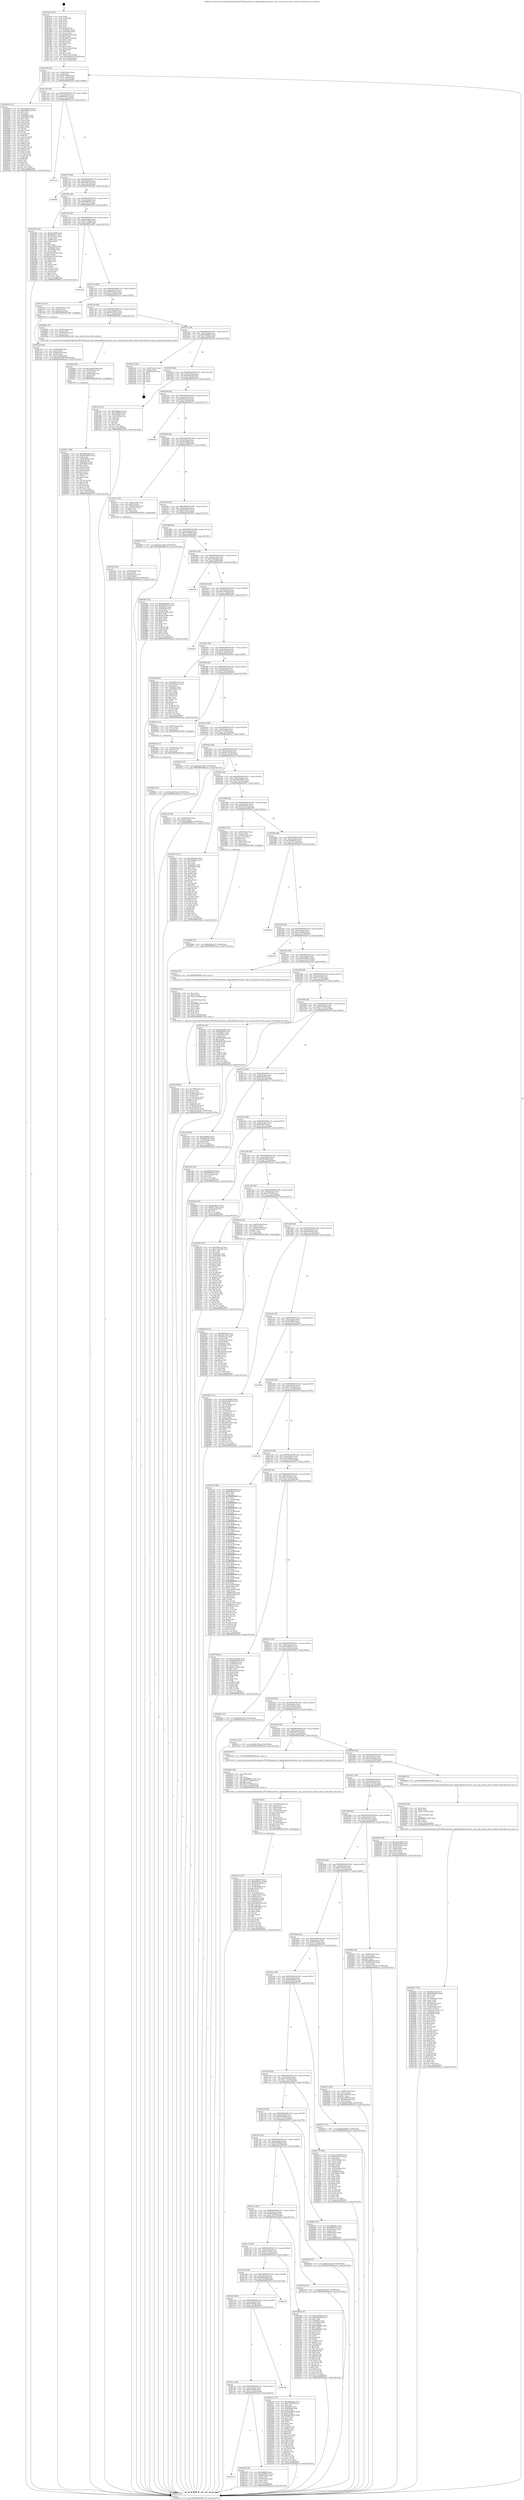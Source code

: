 digraph "0x4016c0" {
  label = "0x4016c0 (/mnt/c/Users/mathe/Desktop/tcc/POCII/binaries/extr_kphp-kdbdnsdns-data.c_dns_read_iterator_fetch_ushort_Final-ollvm.out::main(0))"
  labelloc = "t"
  node[shape=record]

  Entry [label="",width=0.3,height=0.3,shape=circle,fillcolor=black,style=filled]
  "0x401734" [label="{
     0x401734 [32]\l
     | [instrs]\l
     &nbsp;&nbsp;0x401734 \<+6\>: mov -0xa8(%rbp),%eax\l
     &nbsp;&nbsp;0x40173a \<+2\>: mov %eax,%ecx\l
     &nbsp;&nbsp;0x40173c \<+6\>: sub $0x887706a6,%ecx\l
     &nbsp;&nbsp;0x401742 \<+6\>: mov %eax,-0xbc(%rbp)\l
     &nbsp;&nbsp;0x401748 \<+6\>: mov %ecx,-0xc0(%rbp)\l
     &nbsp;&nbsp;0x40174e \<+6\>: je 0000000000402050 \<main+0x990\>\l
  }"]
  "0x402050" [label="{
     0x402050 [137]\l
     | [instrs]\l
     &nbsp;&nbsp;0x402050 \<+5\>: mov $0xc29b053f,%eax\l
     &nbsp;&nbsp;0x402055 \<+5\>: mov $0x39b67ca9,%ecx\l
     &nbsp;&nbsp;0x40205a \<+2\>: mov $0x1,%dl\l
     &nbsp;&nbsp;0x40205c \<+2\>: xor %esi,%esi\l
     &nbsp;&nbsp;0x40205e \<+7\>: mov 0x40505c,%edi\l
     &nbsp;&nbsp;0x402065 \<+8\>: mov 0x405060,%r8d\l
     &nbsp;&nbsp;0x40206d \<+3\>: sub $0x1,%esi\l
     &nbsp;&nbsp;0x402070 \<+3\>: mov %edi,%r9d\l
     &nbsp;&nbsp;0x402073 \<+3\>: add %esi,%r9d\l
     &nbsp;&nbsp;0x402076 \<+4\>: imul %r9d,%edi\l
     &nbsp;&nbsp;0x40207a \<+3\>: and $0x1,%edi\l
     &nbsp;&nbsp;0x40207d \<+3\>: cmp $0x0,%edi\l
     &nbsp;&nbsp;0x402080 \<+4\>: sete %r10b\l
     &nbsp;&nbsp;0x402084 \<+4\>: cmp $0xa,%r8d\l
     &nbsp;&nbsp;0x402088 \<+4\>: setl %r11b\l
     &nbsp;&nbsp;0x40208c \<+3\>: mov %r10b,%bl\l
     &nbsp;&nbsp;0x40208f \<+3\>: xor $0xff,%bl\l
     &nbsp;&nbsp;0x402092 \<+3\>: mov %r11b,%r14b\l
     &nbsp;&nbsp;0x402095 \<+4\>: xor $0xff,%r14b\l
     &nbsp;&nbsp;0x402099 \<+3\>: xor $0x1,%dl\l
     &nbsp;&nbsp;0x40209c \<+3\>: mov %bl,%r15b\l
     &nbsp;&nbsp;0x40209f \<+4\>: and $0xff,%r15b\l
     &nbsp;&nbsp;0x4020a3 \<+3\>: and %dl,%r10b\l
     &nbsp;&nbsp;0x4020a6 \<+3\>: mov %r14b,%r12b\l
     &nbsp;&nbsp;0x4020a9 \<+4\>: and $0xff,%r12b\l
     &nbsp;&nbsp;0x4020ad \<+3\>: and %dl,%r11b\l
     &nbsp;&nbsp;0x4020b0 \<+3\>: or %r10b,%r15b\l
     &nbsp;&nbsp;0x4020b3 \<+3\>: or %r11b,%r12b\l
     &nbsp;&nbsp;0x4020b6 \<+3\>: xor %r12b,%r15b\l
     &nbsp;&nbsp;0x4020b9 \<+3\>: or %r14b,%bl\l
     &nbsp;&nbsp;0x4020bc \<+3\>: xor $0xff,%bl\l
     &nbsp;&nbsp;0x4020bf \<+3\>: or $0x1,%dl\l
     &nbsp;&nbsp;0x4020c2 \<+2\>: and %dl,%bl\l
     &nbsp;&nbsp;0x4020c4 \<+3\>: or %bl,%r15b\l
     &nbsp;&nbsp;0x4020c7 \<+4\>: test $0x1,%r15b\l
     &nbsp;&nbsp;0x4020cb \<+3\>: cmovne %ecx,%eax\l
     &nbsp;&nbsp;0x4020ce \<+6\>: mov %eax,-0xa8(%rbp)\l
     &nbsp;&nbsp;0x4020d4 \<+5\>: jmp 0000000000402caa \<main+0x15ea\>\l
  }"]
  "0x401754" [label="{
     0x401754 [28]\l
     | [instrs]\l
     &nbsp;&nbsp;0x401754 \<+5\>: jmp 0000000000401759 \<main+0x99\>\l
     &nbsp;&nbsp;0x401759 \<+6\>: mov -0xbc(%rbp),%eax\l
     &nbsp;&nbsp;0x40175f \<+5\>: sub $0x8f9054c5,%eax\l
     &nbsp;&nbsp;0x401764 \<+6\>: mov %eax,-0xc4(%rbp)\l
     &nbsp;&nbsp;0x40176a \<+6\>: je 0000000000401ea1 \<main+0x7e1\>\l
  }"]
  Exit [label="",width=0.3,height=0.3,shape=circle,fillcolor=black,style=filled,peripheries=2]
  "0x401ea1" [label="{
     0x401ea1\l
  }", style=dashed]
  "0x401770" [label="{
     0x401770 [28]\l
     | [instrs]\l
     &nbsp;&nbsp;0x401770 \<+5\>: jmp 0000000000401775 \<main+0xb5\>\l
     &nbsp;&nbsp;0x401775 \<+6\>: mov -0xbc(%rbp),%eax\l
     &nbsp;&nbsp;0x40177b \<+5\>: sub $0x93f65c12,%eax\l
     &nbsp;&nbsp;0x401780 \<+6\>: mov %eax,-0xc8(%rbp)\l
     &nbsp;&nbsp;0x401786 \<+6\>: je 0000000000402b61 \<main+0x14a1\>\l
  }"]
  "0x4029e4" [label="{
     0x4029e4 [15]\l
     | [instrs]\l
     &nbsp;&nbsp;0x4029e4 \<+10\>: movl $0xcb673cc0,-0xa8(%rbp)\l
     &nbsp;&nbsp;0x4029ee \<+5\>: jmp 0000000000402caa \<main+0x15ea\>\l
  }"]
  "0x402b61" [label="{
     0x402b61\l
  }", style=dashed]
  "0x40178c" [label="{
     0x40178c [28]\l
     | [instrs]\l
     &nbsp;&nbsp;0x40178c \<+5\>: jmp 0000000000401791 \<main+0xd1\>\l
     &nbsp;&nbsp;0x401791 \<+6\>: mov -0xbc(%rbp),%eax\l
     &nbsp;&nbsp;0x401797 \<+5\>: sub $0x93ff4f34,%eax\l
     &nbsp;&nbsp;0x40179c \<+6\>: mov %eax,-0xcc(%rbp)\l
     &nbsp;&nbsp;0x4017a2 \<+6\>: je 0000000000401fb5 \<main+0x8f5\>\l
  }"]
  "0x4029d5" [label="{
     0x4029d5 [15]\l
     | [instrs]\l
     &nbsp;&nbsp;0x4029d5 \<+4\>: mov -0x58(%rbp),%rax\l
     &nbsp;&nbsp;0x4029d9 \<+3\>: mov (%rax),%rax\l
     &nbsp;&nbsp;0x4029dc \<+3\>: mov %rax,%rdi\l
     &nbsp;&nbsp;0x4029df \<+5\>: call 0000000000401030 \<free@plt\>\l
     | [calls]\l
     &nbsp;&nbsp;0x401030 \{1\} (unknown)\l
  }"]
  "0x401fb5" [label="{
     0x401fb5 [125]\l
     | [instrs]\l
     &nbsp;&nbsp;0x401fb5 \<+5\>: mov $0x6c61f9f2,%eax\l
     &nbsp;&nbsp;0x401fba \<+5\>: mov $0x96d2b7,%ecx\l
     &nbsp;&nbsp;0x401fbf \<+4\>: mov -0x78(%rbp),%rdx\l
     &nbsp;&nbsp;0x401fc3 \<+2\>: mov (%rdx),%esi\l
     &nbsp;&nbsp;0x401fc5 \<+7\>: mov -0x88(%rbp),%rdx\l
     &nbsp;&nbsp;0x401fcc \<+2\>: cmp (%rdx),%esi\l
     &nbsp;&nbsp;0x401fce \<+4\>: setl %dil\l
     &nbsp;&nbsp;0x401fd2 \<+4\>: and $0x1,%dil\l
     &nbsp;&nbsp;0x401fd6 \<+4\>: mov %dil,-0x29(%rbp)\l
     &nbsp;&nbsp;0x401fda \<+7\>: mov 0x40505c,%esi\l
     &nbsp;&nbsp;0x401fe1 \<+8\>: mov 0x405060,%r8d\l
     &nbsp;&nbsp;0x401fe9 \<+3\>: mov %esi,%r9d\l
     &nbsp;&nbsp;0x401fec \<+7\>: sub $0xc45c6100,%r9d\l
     &nbsp;&nbsp;0x401ff3 \<+4\>: sub $0x1,%r9d\l
     &nbsp;&nbsp;0x401ff7 \<+7\>: add $0xc45c6100,%r9d\l
     &nbsp;&nbsp;0x401ffe \<+4\>: imul %r9d,%esi\l
     &nbsp;&nbsp;0x402002 \<+3\>: and $0x1,%esi\l
     &nbsp;&nbsp;0x402005 \<+3\>: cmp $0x0,%esi\l
     &nbsp;&nbsp;0x402008 \<+4\>: sete %dil\l
     &nbsp;&nbsp;0x40200c \<+4\>: cmp $0xa,%r8d\l
     &nbsp;&nbsp;0x402010 \<+4\>: setl %r10b\l
     &nbsp;&nbsp;0x402014 \<+3\>: mov %dil,%r11b\l
     &nbsp;&nbsp;0x402017 \<+3\>: and %r10b,%r11b\l
     &nbsp;&nbsp;0x40201a \<+3\>: xor %r10b,%dil\l
     &nbsp;&nbsp;0x40201d \<+3\>: or %dil,%r11b\l
     &nbsp;&nbsp;0x402020 \<+4\>: test $0x1,%r11b\l
     &nbsp;&nbsp;0x402024 \<+3\>: cmovne %ecx,%eax\l
     &nbsp;&nbsp;0x402027 \<+6\>: mov %eax,-0xa8(%rbp)\l
     &nbsp;&nbsp;0x40202d \<+5\>: jmp 0000000000402caa \<main+0x15ea\>\l
  }"]
  "0x4017a8" [label="{
     0x4017a8 [28]\l
     | [instrs]\l
     &nbsp;&nbsp;0x4017a8 \<+5\>: jmp 00000000004017ad \<main+0xed\>\l
     &nbsp;&nbsp;0x4017ad \<+6\>: mov -0xbc(%rbp),%eax\l
     &nbsp;&nbsp;0x4017b3 \<+5\>: sub $0x9571d6dd,%eax\l
     &nbsp;&nbsp;0x4017b8 \<+6\>: mov %eax,-0xd0(%rbp)\l
     &nbsp;&nbsp;0x4017be \<+6\>: je 0000000000402a02 \<main+0x1342\>\l
  }"]
  "0x40298d" [label="{
     0x40298d [15]\l
     | [instrs]\l
     &nbsp;&nbsp;0x40298d \<+10\>: movl $0x44442e11,-0xa8(%rbp)\l
     &nbsp;&nbsp;0x402997 \<+5\>: jmp 0000000000402caa \<main+0x15ea\>\l
  }"]
  "0x402a02" [label="{
     0x402a02\l
  }", style=dashed]
  "0x4017c4" [label="{
     0x4017c4 [28]\l
     | [instrs]\l
     &nbsp;&nbsp;0x4017c4 \<+5\>: jmp 00000000004017c9 \<main+0x109\>\l
     &nbsp;&nbsp;0x4017c9 \<+6\>: mov -0xbc(%rbp),%eax\l
     &nbsp;&nbsp;0x4017cf \<+5\>: sub $0x99365eab,%eax\l
     &nbsp;&nbsp;0x4017d4 \<+6\>: mov %eax,-0xd4(%rbp)\l
     &nbsp;&nbsp;0x4017da \<+6\>: je 0000000000401ec2 \<main+0x802\>\l
  }"]
  "0x4028cc" [label="{
     0x4028cc [106]\l
     | [instrs]\l
     &nbsp;&nbsp;0x4028cc \<+5\>: mov $0x69dbb38b,%esi\l
     &nbsp;&nbsp;0x4028d1 \<+5\>: mov $0x5819003b,%ecx\l
     &nbsp;&nbsp;0x4028d6 \<+2\>: xor %edx,%edx\l
     &nbsp;&nbsp;0x4028d8 \<+4\>: mov -0x40(%rbp),%rdi\l
     &nbsp;&nbsp;0x4028dc \<+6\>: movl $0x0,(%rdi)\l
     &nbsp;&nbsp;0x4028e2 \<+8\>: mov 0x40505c,%r8d\l
     &nbsp;&nbsp;0x4028ea \<+8\>: mov 0x405060,%r9d\l
     &nbsp;&nbsp;0x4028f2 \<+3\>: sub $0x1,%edx\l
     &nbsp;&nbsp;0x4028f5 \<+3\>: mov %r8d,%r10d\l
     &nbsp;&nbsp;0x4028f8 \<+3\>: add %edx,%r10d\l
     &nbsp;&nbsp;0x4028fb \<+4\>: imul %r10d,%r8d\l
     &nbsp;&nbsp;0x4028ff \<+4\>: and $0x1,%r8d\l
     &nbsp;&nbsp;0x402903 \<+4\>: cmp $0x0,%r8d\l
     &nbsp;&nbsp;0x402907 \<+4\>: sete %r11b\l
     &nbsp;&nbsp;0x40290b \<+4\>: cmp $0xa,%r9d\l
     &nbsp;&nbsp;0x40290f \<+3\>: setl %bl\l
     &nbsp;&nbsp;0x402912 \<+3\>: mov %r11b,%r14b\l
     &nbsp;&nbsp;0x402915 \<+3\>: and %bl,%r14b\l
     &nbsp;&nbsp;0x402918 \<+3\>: xor %bl,%r11b\l
     &nbsp;&nbsp;0x40291b \<+3\>: or %r11b,%r14b\l
     &nbsp;&nbsp;0x40291e \<+4\>: test $0x1,%r14b\l
     &nbsp;&nbsp;0x402922 \<+3\>: cmovne %ecx,%esi\l
     &nbsp;&nbsp;0x402925 \<+6\>: mov %esi,-0xa8(%rbp)\l
     &nbsp;&nbsp;0x40292b \<+6\>: mov %eax,-0x1a4(%rbp)\l
     &nbsp;&nbsp;0x402931 \<+5\>: jmp 0000000000402caa \<main+0x15ea\>\l
  }"]
  "0x401ec2" [label="{
     0x401ec2 [19]\l
     | [instrs]\l
     &nbsp;&nbsp;0x401ec2 \<+7\>: mov -0x98(%rbp),%rax\l
     &nbsp;&nbsp;0x401ec9 \<+3\>: mov (%rax),%rax\l
     &nbsp;&nbsp;0x401ecc \<+4\>: mov 0x8(%rax),%rdi\l
     &nbsp;&nbsp;0x401ed0 \<+5\>: call 0000000000401060 \<atoi@plt\>\l
     | [calls]\l
     &nbsp;&nbsp;0x401060 \{1\} (unknown)\l
  }"]
  "0x4017e0" [label="{
     0x4017e0 [28]\l
     | [instrs]\l
     &nbsp;&nbsp;0x4017e0 \<+5\>: jmp 00000000004017e5 \<main+0x125\>\l
     &nbsp;&nbsp;0x4017e5 \<+6\>: mov -0xbc(%rbp),%eax\l
     &nbsp;&nbsp;0x4017eb \<+5\>: sub $0x9d10321d,%eax\l
     &nbsp;&nbsp;0x4017f0 \<+6\>: mov %eax,-0xd8(%rbp)\l
     &nbsp;&nbsp;0x4017f6 \<+6\>: je 000000000040289c \<main+0x11dc\>\l
  }"]
  "0x4028af" [label="{
     0x4028af [29]\l
     | [instrs]\l
     &nbsp;&nbsp;0x4028af \<+10\>: movabs $0x4030b6,%rdi\l
     &nbsp;&nbsp;0x4028b9 \<+4\>: mov -0x48(%rbp),%rsi\l
     &nbsp;&nbsp;0x4028bd \<+2\>: mov %eax,(%rsi)\l
     &nbsp;&nbsp;0x4028bf \<+4\>: mov -0x48(%rbp),%rsi\l
     &nbsp;&nbsp;0x4028c3 \<+2\>: mov (%rsi),%esi\l
     &nbsp;&nbsp;0x4028c5 \<+2\>: mov $0x0,%al\l
     &nbsp;&nbsp;0x4028c7 \<+5\>: call 0000000000401040 \<printf@plt\>\l
     | [calls]\l
     &nbsp;&nbsp;0x401040 \{1\} (unknown)\l
  }"]
  "0x40289c" [label="{
     0x40289c [19]\l
     | [instrs]\l
     &nbsp;&nbsp;0x40289c \<+4\>: mov -0x80(%rbp),%rax\l
     &nbsp;&nbsp;0x4028a0 \<+3\>: mov (%rax),%rdi\l
     &nbsp;&nbsp;0x4028a3 \<+4\>: mov -0x58(%rbp),%rax\l
     &nbsp;&nbsp;0x4028a7 \<+3\>: mov (%rax),%rsi\l
     &nbsp;&nbsp;0x4028aa \<+5\>: call 00000000004013b0 \<dns_read_iterator_fetch_ushort\>\l
     | [calls]\l
     &nbsp;&nbsp;0x4013b0 \{1\} (/mnt/c/Users/mathe/Desktop/tcc/POCII/binaries/extr_kphp-kdbdnsdns-data.c_dns_read_iterator_fetch_ushort_Final-ollvm.out::dns_read_iterator_fetch_ushort)\l
  }"]
  "0x4017fc" [label="{
     0x4017fc [28]\l
     | [instrs]\l
     &nbsp;&nbsp;0x4017fc \<+5\>: jmp 0000000000401801 \<main+0x141\>\l
     &nbsp;&nbsp;0x401801 \<+6\>: mov -0xbc(%rbp),%eax\l
     &nbsp;&nbsp;0x401807 \<+5\>: sub $0x9e0f6bb4,%eax\l
     &nbsp;&nbsp;0x40180c \<+6\>: mov %eax,-0xdc(%rbp)\l
     &nbsp;&nbsp;0x401812 \<+6\>: je 0000000000402a32 \<main+0x1372\>\l
  }"]
  "0x4026b1" [label="{
     0x4026b1 [170]\l
     | [instrs]\l
     &nbsp;&nbsp;0x4026b1 \<+5\>: mov $0xaf9a50ee,%ecx\l
     &nbsp;&nbsp;0x4026b6 \<+5\>: mov $0x62d6d0e6,%edx\l
     &nbsp;&nbsp;0x4026bb \<+3\>: mov $0x1,%dil\l
     &nbsp;&nbsp;0x4026be \<+2\>: xor %esi,%esi\l
     &nbsp;&nbsp;0x4026c0 \<+7\>: mov -0x1a0(%rbp),%r8d\l
     &nbsp;&nbsp;0x4026c7 \<+4\>: imul %eax,%r8d\l
     &nbsp;&nbsp;0x4026cb \<+4\>: mov %r8w,%r9w\l
     &nbsp;&nbsp;0x4026cf \<+4\>: mov -0x58(%rbp),%r10\l
     &nbsp;&nbsp;0x4026d3 \<+3\>: mov (%r10),%r10\l
     &nbsp;&nbsp;0x4026d6 \<+4\>: mov -0x50(%rbp),%r11\l
     &nbsp;&nbsp;0x4026da \<+3\>: movslq (%r11),%r11\l
     &nbsp;&nbsp;0x4026dd \<+5\>: mov %r9w,(%r10,%r11,2)\l
     &nbsp;&nbsp;0x4026e2 \<+7\>: mov 0x40505c,%eax\l
     &nbsp;&nbsp;0x4026e9 \<+8\>: mov 0x405060,%r8d\l
     &nbsp;&nbsp;0x4026f1 \<+3\>: sub $0x1,%esi\l
     &nbsp;&nbsp;0x4026f4 \<+2\>: mov %eax,%ebx\l
     &nbsp;&nbsp;0x4026f6 \<+2\>: add %esi,%ebx\l
     &nbsp;&nbsp;0x4026f8 \<+3\>: imul %ebx,%eax\l
     &nbsp;&nbsp;0x4026fb \<+3\>: and $0x1,%eax\l
     &nbsp;&nbsp;0x4026fe \<+3\>: cmp $0x0,%eax\l
     &nbsp;&nbsp;0x402701 \<+4\>: sete %r14b\l
     &nbsp;&nbsp;0x402705 \<+4\>: cmp $0xa,%r8d\l
     &nbsp;&nbsp;0x402709 \<+4\>: setl %r15b\l
     &nbsp;&nbsp;0x40270d \<+3\>: mov %r14b,%r12b\l
     &nbsp;&nbsp;0x402710 \<+4\>: xor $0xff,%r12b\l
     &nbsp;&nbsp;0x402714 \<+3\>: mov %r15b,%r13b\l
     &nbsp;&nbsp;0x402717 \<+4\>: xor $0xff,%r13b\l
     &nbsp;&nbsp;0x40271b \<+4\>: xor $0x1,%dil\l
     &nbsp;&nbsp;0x40271f \<+3\>: mov %r12b,%al\l
     &nbsp;&nbsp;0x402722 \<+2\>: and $0xff,%al\l
     &nbsp;&nbsp;0x402724 \<+3\>: and %dil,%r14b\l
     &nbsp;&nbsp;0x402727 \<+3\>: mov %r13b,%sil\l
     &nbsp;&nbsp;0x40272a \<+4\>: and $0xff,%sil\l
     &nbsp;&nbsp;0x40272e \<+3\>: and %dil,%r15b\l
     &nbsp;&nbsp;0x402731 \<+3\>: or %r14b,%al\l
     &nbsp;&nbsp;0x402734 \<+3\>: or %r15b,%sil\l
     &nbsp;&nbsp;0x402737 \<+3\>: xor %sil,%al\l
     &nbsp;&nbsp;0x40273a \<+3\>: or %r13b,%r12b\l
     &nbsp;&nbsp;0x40273d \<+4\>: xor $0xff,%r12b\l
     &nbsp;&nbsp;0x402741 \<+4\>: or $0x1,%dil\l
     &nbsp;&nbsp;0x402745 \<+3\>: and %dil,%r12b\l
     &nbsp;&nbsp;0x402748 \<+3\>: or %r12b,%al\l
     &nbsp;&nbsp;0x40274b \<+2\>: test $0x1,%al\l
     &nbsp;&nbsp;0x40274d \<+3\>: cmovne %edx,%ecx\l
     &nbsp;&nbsp;0x402750 \<+6\>: mov %ecx,-0xa8(%rbp)\l
     &nbsp;&nbsp;0x402756 \<+5\>: jmp 0000000000402caa \<main+0x15ea\>\l
  }"]
  "0x402a32" [label="{
     0x402a32 [24]\l
     | [instrs]\l
     &nbsp;&nbsp;0x402a32 \<+7\>: mov -0xa0(%rbp),%rax\l
     &nbsp;&nbsp;0x402a39 \<+2\>: mov (%rax),%eax\l
     &nbsp;&nbsp;0x402a3b \<+4\>: lea -0x28(%rbp),%rsp\l
     &nbsp;&nbsp;0x402a3f \<+1\>: pop %rbx\l
     &nbsp;&nbsp;0x402a40 \<+2\>: pop %r12\l
     &nbsp;&nbsp;0x402a42 \<+2\>: pop %r13\l
     &nbsp;&nbsp;0x402a44 \<+2\>: pop %r14\l
     &nbsp;&nbsp;0x402a46 \<+2\>: pop %r15\l
     &nbsp;&nbsp;0x402a48 \<+1\>: pop %rbp\l
     &nbsp;&nbsp;0x402a49 \<+1\>: ret\l
  }"]
  "0x401818" [label="{
     0x401818 [28]\l
     | [instrs]\l
     &nbsp;&nbsp;0x401818 \<+5\>: jmp 000000000040181d \<main+0x15d\>\l
     &nbsp;&nbsp;0x40181d \<+6\>: mov -0xbc(%rbp),%eax\l
     &nbsp;&nbsp;0x401823 \<+5\>: sub $0xa06eb13f,%eax\l
     &nbsp;&nbsp;0x401828 \<+6\>: mov %eax,-0xe0(%rbp)\l
     &nbsp;&nbsp;0x40182e \<+6\>: je 0000000000401cf2 \<main+0x632\>\l
  }"]
  "0x402685" [label="{
     0x402685 [44]\l
     | [instrs]\l
     &nbsp;&nbsp;0x402685 \<+2\>: xor %ecx,%ecx\l
     &nbsp;&nbsp;0x402687 \<+5\>: mov $0x2,%edx\l
     &nbsp;&nbsp;0x40268c \<+6\>: mov %edx,-0x19c(%rbp)\l
     &nbsp;&nbsp;0x402692 \<+1\>: cltd\l
     &nbsp;&nbsp;0x402693 \<+6\>: mov -0x19c(%rbp),%esi\l
     &nbsp;&nbsp;0x402699 \<+2\>: idiv %esi\l
     &nbsp;&nbsp;0x40269b \<+6\>: imul $0xfffffffe,%edx,%edx\l
     &nbsp;&nbsp;0x4026a1 \<+3\>: sub $0x1,%ecx\l
     &nbsp;&nbsp;0x4026a4 \<+2\>: sub %ecx,%edx\l
     &nbsp;&nbsp;0x4026a6 \<+6\>: mov %edx,-0x1a0(%rbp)\l
     &nbsp;&nbsp;0x4026ac \<+5\>: call 0000000000401160 \<next_i\>\l
     | [calls]\l
     &nbsp;&nbsp;0x401160 \{1\} (/mnt/c/Users/mathe/Desktop/tcc/POCII/binaries/extr_kphp-kdbdnsdns-data.c_dns_read_iterator_fetch_ushort_Final-ollvm.out::next_i)\l
  }"]
  "0x401cf2" [label="{
     0x401cf2 [53]\l
     | [instrs]\l
     &nbsp;&nbsp;0x401cf2 \<+5\>: mov $0xc068aaa9,%eax\l
     &nbsp;&nbsp;0x401cf7 \<+5\>: mov $0x1fdd86a4,%ecx\l
     &nbsp;&nbsp;0x401cfc \<+6\>: mov -0xa2(%rbp),%dl\l
     &nbsp;&nbsp;0x401d02 \<+7\>: mov -0xa1(%rbp),%sil\l
     &nbsp;&nbsp;0x401d09 \<+3\>: mov %dl,%dil\l
     &nbsp;&nbsp;0x401d0c \<+3\>: and %sil,%dil\l
     &nbsp;&nbsp;0x401d0f \<+3\>: xor %sil,%dl\l
     &nbsp;&nbsp;0x401d12 \<+3\>: or %dl,%dil\l
     &nbsp;&nbsp;0x401d15 \<+4\>: test $0x1,%dil\l
     &nbsp;&nbsp;0x401d19 \<+3\>: cmovne %ecx,%eax\l
     &nbsp;&nbsp;0x401d1c \<+6\>: mov %eax,-0xa8(%rbp)\l
     &nbsp;&nbsp;0x401d22 \<+5\>: jmp 0000000000402caa \<main+0x15ea\>\l
  }"]
  "0x401834" [label="{
     0x401834 [28]\l
     | [instrs]\l
     &nbsp;&nbsp;0x401834 \<+5\>: jmp 0000000000401839 \<main+0x179\>\l
     &nbsp;&nbsp;0x401839 \<+6\>: mov -0xbc(%rbp),%eax\l
     &nbsp;&nbsp;0x40183f \<+5\>: sub $0xaf9a50ee,%eax\l
     &nbsp;&nbsp;0x401844 \<+6\>: mov %eax,-0xe4(%rbp)\l
     &nbsp;&nbsp;0x40184a \<+6\>: je 0000000000402bd7 \<main+0x1517\>\l
  }"]
  "0x402caa" [label="{
     0x402caa [5]\l
     | [instrs]\l
     &nbsp;&nbsp;0x402caa \<+5\>: jmp 0000000000401734 \<main+0x74\>\l
  }"]
  "0x4016c0" [label="{
     0x4016c0 [116]\l
     | [instrs]\l
     &nbsp;&nbsp;0x4016c0 \<+1\>: push %rbp\l
     &nbsp;&nbsp;0x4016c1 \<+3\>: mov %rsp,%rbp\l
     &nbsp;&nbsp;0x4016c4 \<+2\>: push %r15\l
     &nbsp;&nbsp;0x4016c6 \<+2\>: push %r14\l
     &nbsp;&nbsp;0x4016c8 \<+2\>: push %r13\l
     &nbsp;&nbsp;0x4016ca \<+2\>: push %r12\l
     &nbsp;&nbsp;0x4016cc \<+1\>: push %rbx\l
     &nbsp;&nbsp;0x4016cd \<+7\>: sub $0x1a8,%rsp\l
     &nbsp;&nbsp;0x4016d4 \<+7\>: mov 0x40505c,%eax\l
     &nbsp;&nbsp;0x4016db \<+7\>: mov 0x405060,%ecx\l
     &nbsp;&nbsp;0x4016e2 \<+2\>: mov %eax,%edx\l
     &nbsp;&nbsp;0x4016e4 \<+6\>: add $0xb85c1fcf,%edx\l
     &nbsp;&nbsp;0x4016ea \<+3\>: sub $0x1,%edx\l
     &nbsp;&nbsp;0x4016ed \<+6\>: sub $0xb85c1fcf,%edx\l
     &nbsp;&nbsp;0x4016f3 \<+3\>: imul %edx,%eax\l
     &nbsp;&nbsp;0x4016f6 \<+3\>: and $0x1,%eax\l
     &nbsp;&nbsp;0x4016f9 \<+3\>: cmp $0x0,%eax\l
     &nbsp;&nbsp;0x4016fc \<+4\>: sete %r8b\l
     &nbsp;&nbsp;0x401700 \<+4\>: and $0x1,%r8b\l
     &nbsp;&nbsp;0x401704 \<+7\>: mov %r8b,-0xa2(%rbp)\l
     &nbsp;&nbsp;0x40170b \<+3\>: cmp $0xa,%ecx\l
     &nbsp;&nbsp;0x40170e \<+4\>: setl %r8b\l
     &nbsp;&nbsp;0x401712 \<+4\>: and $0x1,%r8b\l
     &nbsp;&nbsp;0x401716 \<+7\>: mov %r8b,-0xa1(%rbp)\l
     &nbsp;&nbsp;0x40171d \<+10\>: movl $0xa06eb13f,-0xa8(%rbp)\l
     &nbsp;&nbsp;0x401727 \<+6\>: mov %edi,-0xac(%rbp)\l
     &nbsp;&nbsp;0x40172d \<+7\>: mov %rsi,-0xb8(%rbp)\l
  }"]
  "0x402552" [label="{
     0x402552 [114]\l
     | [instrs]\l
     &nbsp;&nbsp;0x402552 \<+5\>: mov $0xdf6992ad,%ecx\l
     &nbsp;&nbsp;0x402557 \<+5\>: mov $0xca9c106c,%edx\l
     &nbsp;&nbsp;0x40255c \<+4\>: mov -0x58(%rbp),%rdi\l
     &nbsp;&nbsp;0x402560 \<+3\>: mov %rax,(%rdi)\l
     &nbsp;&nbsp;0x402563 \<+4\>: mov -0x50(%rbp),%rax\l
     &nbsp;&nbsp;0x402567 \<+6\>: movl $0x0,(%rax)\l
     &nbsp;&nbsp;0x40256d \<+7\>: mov 0x40505c,%esi\l
     &nbsp;&nbsp;0x402574 \<+8\>: mov 0x405060,%r8d\l
     &nbsp;&nbsp;0x40257c \<+3\>: mov %esi,%r9d\l
     &nbsp;&nbsp;0x40257f \<+7\>: add $0xc92c3eb,%r9d\l
     &nbsp;&nbsp;0x402586 \<+4\>: sub $0x1,%r9d\l
     &nbsp;&nbsp;0x40258a \<+7\>: sub $0xc92c3eb,%r9d\l
     &nbsp;&nbsp;0x402591 \<+4\>: imul %r9d,%esi\l
     &nbsp;&nbsp;0x402595 \<+3\>: and $0x1,%esi\l
     &nbsp;&nbsp;0x402598 \<+3\>: cmp $0x0,%esi\l
     &nbsp;&nbsp;0x40259b \<+4\>: sete %r10b\l
     &nbsp;&nbsp;0x40259f \<+4\>: cmp $0xa,%r8d\l
     &nbsp;&nbsp;0x4025a3 \<+4\>: setl %r11b\l
     &nbsp;&nbsp;0x4025a7 \<+3\>: mov %r10b,%bl\l
     &nbsp;&nbsp;0x4025aa \<+3\>: and %r11b,%bl\l
     &nbsp;&nbsp;0x4025ad \<+3\>: xor %r11b,%r10b\l
     &nbsp;&nbsp;0x4025b0 \<+3\>: or %r10b,%bl\l
     &nbsp;&nbsp;0x4025b3 \<+3\>: test $0x1,%bl\l
     &nbsp;&nbsp;0x4025b6 \<+3\>: cmovne %edx,%ecx\l
     &nbsp;&nbsp;0x4025b9 \<+6\>: mov %ecx,-0xa8(%rbp)\l
     &nbsp;&nbsp;0x4025bf \<+5\>: jmp 0000000000402caa \<main+0x15ea\>\l
  }"]
  "0x402bd7" [label="{
     0x402bd7\l
  }", style=dashed]
  "0x401850" [label="{
     0x401850 [28]\l
     | [instrs]\l
     &nbsp;&nbsp;0x401850 \<+5\>: jmp 0000000000401855 \<main+0x195\>\l
     &nbsp;&nbsp;0x401855 \<+6\>: mov -0xbc(%rbp),%eax\l
     &nbsp;&nbsp;0x40185b \<+5\>: sub $0xafb3bdf2,%eax\l
     &nbsp;&nbsp;0x401860 \<+6\>: mov %eax,-0xe8(%rbp)\l
     &nbsp;&nbsp;0x401866 \<+6\>: je 0000000000401f17 \<main+0x857\>\l
  }"]
  "0x402236" [label="{
     0x402236 [63]\l
     | [instrs]\l
     &nbsp;&nbsp;0x402236 \<+6\>: mov -0x198(%rbp),%ecx\l
     &nbsp;&nbsp;0x40223c \<+3\>: imul %eax,%ecx\l
     &nbsp;&nbsp;0x40223f \<+3\>: movslq %ecx,%r8\l
     &nbsp;&nbsp;0x402242 \<+4\>: mov -0x80(%rbp),%r9\l
     &nbsp;&nbsp;0x402246 \<+3\>: mov (%r9),%r9\l
     &nbsp;&nbsp;0x402249 \<+4\>: mov -0x78(%rbp),%r10\l
     &nbsp;&nbsp;0x40224d \<+3\>: movslq (%r10),%r10\l
     &nbsp;&nbsp;0x402250 \<+4\>: shl $0x4,%r10\l
     &nbsp;&nbsp;0x402254 \<+3\>: add %r10,%r9\l
     &nbsp;&nbsp;0x402257 \<+4\>: mov 0x8(%r9),%r9\l
     &nbsp;&nbsp;0x40225b \<+4\>: mov -0x68(%rbp),%r10\l
     &nbsp;&nbsp;0x40225f \<+3\>: movslq (%r10),%r10\l
     &nbsp;&nbsp;0x402262 \<+4\>: mov %r8,(%r9,%r10,8)\l
     &nbsp;&nbsp;0x402266 \<+10\>: movl $0x44724c29,-0xa8(%rbp)\l
     &nbsp;&nbsp;0x402270 \<+5\>: jmp 0000000000402caa \<main+0x15ea\>\l
  }"]
  "0x401f17" [label="{
     0x401f17 [35]\l
     | [instrs]\l
     &nbsp;&nbsp;0x401f17 \<+7\>: mov -0x88(%rbp),%rax\l
     &nbsp;&nbsp;0x401f1e \<+6\>: movl $0x1,(%rax)\l
     &nbsp;&nbsp;0x401f24 \<+7\>: mov -0x88(%rbp),%rax\l
     &nbsp;&nbsp;0x401f2b \<+3\>: movslq (%rax),%rax\l
     &nbsp;&nbsp;0x401f2e \<+4\>: shl $0x4,%rax\l
     &nbsp;&nbsp;0x401f32 \<+3\>: mov %rax,%rdi\l
     &nbsp;&nbsp;0x401f35 \<+5\>: call 0000000000401050 \<malloc@plt\>\l
     | [calls]\l
     &nbsp;&nbsp;0x401050 \{1\} (unknown)\l
  }"]
  "0x40186c" [label="{
     0x40186c [28]\l
     | [instrs]\l
     &nbsp;&nbsp;0x40186c \<+5\>: jmp 0000000000401871 \<main+0x1b1\>\l
     &nbsp;&nbsp;0x401871 \<+6\>: mov -0xbc(%rbp),%eax\l
     &nbsp;&nbsp;0x401877 \<+5\>: sub $0xb0405cc5,%eax\l
     &nbsp;&nbsp;0x40187c \<+6\>: mov %eax,-0xec(%rbp)\l
     &nbsp;&nbsp;0x401882 \<+6\>: je 0000000000402832 \<main+0x1172\>\l
  }"]
  "0x402202" [label="{
     0x402202 [52]\l
     | [instrs]\l
     &nbsp;&nbsp;0x402202 \<+2\>: xor %ecx,%ecx\l
     &nbsp;&nbsp;0x402204 \<+5\>: mov $0x2,%edx\l
     &nbsp;&nbsp;0x402209 \<+6\>: mov %edx,-0x194(%rbp)\l
     &nbsp;&nbsp;0x40220f \<+1\>: cltd\l
     &nbsp;&nbsp;0x402210 \<+6\>: mov -0x194(%rbp),%esi\l
     &nbsp;&nbsp;0x402216 \<+2\>: idiv %esi\l
     &nbsp;&nbsp;0x402218 \<+6\>: imul $0xfffffffe,%edx,%edx\l
     &nbsp;&nbsp;0x40221e \<+2\>: mov %ecx,%edi\l
     &nbsp;&nbsp;0x402220 \<+2\>: sub %edx,%edi\l
     &nbsp;&nbsp;0x402222 \<+2\>: mov %ecx,%edx\l
     &nbsp;&nbsp;0x402224 \<+3\>: sub $0x1,%edx\l
     &nbsp;&nbsp;0x402227 \<+2\>: add %edx,%edi\l
     &nbsp;&nbsp;0x402229 \<+2\>: sub %edi,%ecx\l
     &nbsp;&nbsp;0x40222b \<+6\>: mov %ecx,-0x198(%rbp)\l
     &nbsp;&nbsp;0x402231 \<+5\>: call 0000000000401160 \<next_i\>\l
     | [calls]\l
     &nbsp;&nbsp;0x401160 \{1\} (/mnt/c/Users/mathe/Desktop/tcc/POCII/binaries/extr_kphp-kdbdnsdns-data.c_dns_read_iterator_fetch_ushort_Final-ollvm.out::next_i)\l
  }"]
  "0x402832" [label="{
     0x402832 [15]\l
     | [instrs]\l
     &nbsp;&nbsp;0x402832 \<+10\>: movl $0x3ee7e29a,-0xa8(%rbp)\l
     &nbsp;&nbsp;0x40283c \<+5\>: jmp 0000000000402caa \<main+0x15ea\>\l
  }"]
  "0x401888" [label="{
     0x401888 [28]\l
     | [instrs]\l
     &nbsp;&nbsp;0x401888 \<+5\>: jmp 000000000040188d \<main+0x1cd\>\l
     &nbsp;&nbsp;0x40188d \<+6\>: mov -0xbc(%rbp),%eax\l
     &nbsp;&nbsp;0x401893 \<+5\>: sub $0xc0155952,%eax\l
     &nbsp;&nbsp;0x401898 \<+6\>: mov %eax,-0xf0(%rbp)\l
     &nbsp;&nbsp;0x40189e \<+6\>: je 0000000000402841 \<main+0x1181\>\l
  }"]
  "0x401ce8" [label="{
     0x401ce8\l
  }", style=dashed]
  "0x402841" [label="{
     0x402841 [91]\l
     | [instrs]\l
     &nbsp;&nbsp;0x402841 \<+5\>: mov $0x69dbb38b,%eax\l
     &nbsp;&nbsp;0x402846 \<+5\>: mov $0x9d10321d,%ecx\l
     &nbsp;&nbsp;0x40284b \<+7\>: mov 0x40505c,%edx\l
     &nbsp;&nbsp;0x402852 \<+7\>: mov 0x405060,%esi\l
     &nbsp;&nbsp;0x402859 \<+2\>: mov %edx,%edi\l
     &nbsp;&nbsp;0x40285b \<+6\>: sub $0xe61b0dfb,%edi\l
     &nbsp;&nbsp;0x402861 \<+3\>: sub $0x1,%edi\l
     &nbsp;&nbsp;0x402864 \<+6\>: add $0xe61b0dfb,%edi\l
     &nbsp;&nbsp;0x40286a \<+3\>: imul %edi,%edx\l
     &nbsp;&nbsp;0x40286d \<+3\>: and $0x1,%edx\l
     &nbsp;&nbsp;0x402870 \<+3\>: cmp $0x0,%edx\l
     &nbsp;&nbsp;0x402873 \<+4\>: sete %r8b\l
     &nbsp;&nbsp;0x402877 \<+3\>: cmp $0xa,%esi\l
     &nbsp;&nbsp;0x40287a \<+4\>: setl %r9b\l
     &nbsp;&nbsp;0x40287e \<+3\>: mov %r8b,%r10b\l
     &nbsp;&nbsp;0x402881 \<+3\>: and %r9b,%r10b\l
     &nbsp;&nbsp;0x402884 \<+3\>: xor %r9b,%r8b\l
     &nbsp;&nbsp;0x402887 \<+3\>: or %r8b,%r10b\l
     &nbsp;&nbsp;0x40288a \<+4\>: test $0x1,%r10b\l
     &nbsp;&nbsp;0x40288e \<+3\>: cmovne %ecx,%eax\l
     &nbsp;&nbsp;0x402891 \<+6\>: mov %eax,-0xa8(%rbp)\l
     &nbsp;&nbsp;0x402897 \<+5\>: jmp 0000000000402caa \<main+0x15ea\>\l
  }"]
  "0x4018a4" [label="{
     0x4018a4 [28]\l
     | [instrs]\l
     &nbsp;&nbsp;0x4018a4 \<+5\>: jmp 00000000004018a9 \<main+0x1e9\>\l
     &nbsp;&nbsp;0x4018a9 \<+6\>: mov -0xbc(%rbp),%eax\l
     &nbsp;&nbsp;0x4018af \<+5\>: sub $0xc068aaa9,%eax\l
     &nbsp;&nbsp;0x4018b4 \<+6\>: mov %eax,-0xf4(%rbp)\l
     &nbsp;&nbsp;0x4018ba \<+6\>: je 0000000000402a4a \<main+0x138a\>\l
  }"]
  "0x4021d9" [label="{
     0x4021d9 [36]\l
     | [instrs]\l
     &nbsp;&nbsp;0x4021d9 \<+5\>: mov $0x9b006b,%eax\l
     &nbsp;&nbsp;0x4021de \<+5\>: mov $0xed058951,%ecx\l
     &nbsp;&nbsp;0x4021e3 \<+4\>: mov -0x68(%rbp),%rdx\l
     &nbsp;&nbsp;0x4021e7 \<+2\>: mov (%rdx),%esi\l
     &nbsp;&nbsp;0x4021e9 \<+4\>: mov -0x70(%rbp),%rdx\l
     &nbsp;&nbsp;0x4021ed \<+2\>: cmp (%rdx),%esi\l
     &nbsp;&nbsp;0x4021ef \<+3\>: cmovl %ecx,%eax\l
     &nbsp;&nbsp;0x4021f2 \<+6\>: mov %eax,-0xa8(%rbp)\l
     &nbsp;&nbsp;0x4021f8 \<+5\>: jmp 0000000000402caa \<main+0x15ea\>\l
  }"]
  "0x402a4a" [label="{
     0x402a4a\l
  }", style=dashed]
  "0x4018c0" [label="{
     0x4018c0 [28]\l
     | [instrs]\l
     &nbsp;&nbsp;0x4018c0 \<+5\>: jmp 00000000004018c5 \<main+0x205\>\l
     &nbsp;&nbsp;0x4018c5 \<+6\>: mov -0xbc(%rbp),%eax\l
     &nbsp;&nbsp;0x4018cb \<+5\>: sub $0xc29b053f,%eax\l
     &nbsp;&nbsp;0x4018d0 \<+6\>: mov %eax,-0xf8(%rbp)\l
     &nbsp;&nbsp;0x4018d6 \<+6\>: je 0000000000402ab7 \<main+0x13f7\>\l
  }"]
  "0x401ccc" [label="{
     0x401ccc [28]\l
     | [instrs]\l
     &nbsp;&nbsp;0x401ccc \<+5\>: jmp 0000000000401cd1 \<main+0x611\>\l
     &nbsp;&nbsp;0x401cd1 \<+6\>: mov -0xbc(%rbp),%eax\l
     &nbsp;&nbsp;0x401cd7 \<+5\>: sub $0x6fc78a8a,%eax\l
     &nbsp;&nbsp;0x401cdc \<+6\>: mov %eax,-0x18c(%rbp)\l
     &nbsp;&nbsp;0x401ce2 \<+6\>: je 00000000004021d9 \<main+0xb19\>\l
  }"]
  "0x402ab7" [label="{
     0x402ab7\l
  }", style=dashed]
  "0x4018dc" [label="{
     0x4018dc [28]\l
     | [instrs]\l
     &nbsp;&nbsp;0x4018dc \<+5\>: jmp 00000000004018e1 \<main+0x221\>\l
     &nbsp;&nbsp;0x4018e1 \<+6\>: mov -0xbc(%rbp),%eax\l
     &nbsp;&nbsp;0x4018e7 \<+5\>: sub $0xc33be249,%eax\l
     &nbsp;&nbsp;0x4018ec \<+6\>: mov %eax,-0xfc(%rbp)\l
     &nbsp;&nbsp;0x4018f2 \<+6\>: je 0000000000402328 \<main+0xc68\>\l
  }"]
  "0x402a8f" [label="{
     0x402a8f\l
  }", style=dashed]
  "0x402328" [label="{
     0x402328 [86]\l
     | [instrs]\l
     &nbsp;&nbsp;0x402328 \<+5\>: mov $0x93f65c12,%eax\l
     &nbsp;&nbsp;0x40232d \<+5\>: mov $0x48d5c63e,%ecx\l
     &nbsp;&nbsp;0x402332 \<+2\>: xor %edx,%edx\l
     &nbsp;&nbsp;0x402334 \<+7\>: mov 0x40505c,%esi\l
     &nbsp;&nbsp;0x40233b \<+7\>: mov 0x405060,%edi\l
     &nbsp;&nbsp;0x402342 \<+3\>: sub $0x1,%edx\l
     &nbsp;&nbsp;0x402345 \<+3\>: mov %esi,%r8d\l
     &nbsp;&nbsp;0x402348 \<+3\>: add %edx,%r8d\l
     &nbsp;&nbsp;0x40234b \<+4\>: imul %r8d,%esi\l
     &nbsp;&nbsp;0x40234f \<+3\>: and $0x1,%esi\l
     &nbsp;&nbsp;0x402352 \<+3\>: cmp $0x0,%esi\l
     &nbsp;&nbsp;0x402355 \<+4\>: sete %r9b\l
     &nbsp;&nbsp;0x402359 \<+3\>: cmp $0xa,%edi\l
     &nbsp;&nbsp;0x40235c \<+4\>: setl %r10b\l
     &nbsp;&nbsp;0x402360 \<+3\>: mov %r9b,%r11b\l
     &nbsp;&nbsp;0x402363 \<+3\>: and %r10b,%r11b\l
     &nbsp;&nbsp;0x402366 \<+3\>: xor %r10b,%r9b\l
     &nbsp;&nbsp;0x402369 \<+3\>: or %r9b,%r11b\l
     &nbsp;&nbsp;0x40236c \<+4\>: test $0x1,%r11b\l
     &nbsp;&nbsp;0x402370 \<+3\>: cmovne %ecx,%eax\l
     &nbsp;&nbsp;0x402373 \<+6\>: mov %eax,-0xa8(%rbp)\l
     &nbsp;&nbsp;0x402379 \<+5\>: jmp 0000000000402caa \<main+0x15ea\>\l
  }"]
  "0x4018f8" [label="{
     0x4018f8 [28]\l
     | [instrs]\l
     &nbsp;&nbsp;0x4018f8 \<+5\>: jmp 00000000004018fd \<main+0x23d\>\l
     &nbsp;&nbsp;0x4018fd \<+6\>: mov -0xbc(%rbp),%eax\l
     &nbsp;&nbsp;0x401903 \<+5\>: sub $0xc8f0dd5c,%eax\l
     &nbsp;&nbsp;0x401908 \<+6\>: mov %eax,-0x100(%rbp)\l
     &nbsp;&nbsp;0x40190e \<+6\>: je 00000000004029c6 \<main+0x1306\>\l
  }"]
  "0x401cb0" [label="{
     0x401cb0 [28]\l
     | [instrs]\l
     &nbsp;&nbsp;0x401cb0 \<+5\>: jmp 0000000000401cb5 \<main+0x5f5\>\l
     &nbsp;&nbsp;0x401cb5 \<+6\>: mov -0xbc(%rbp),%eax\l
     &nbsp;&nbsp;0x401cbb \<+5\>: sub $0x6c61f9f2,%eax\l
     &nbsp;&nbsp;0x401cc0 \<+6\>: mov %eax,-0x188(%rbp)\l
     &nbsp;&nbsp;0x401cc6 \<+6\>: je 0000000000402a8f \<main+0x13cf\>\l
  }"]
  "0x4029c6" [label="{
     0x4029c6 [15]\l
     | [instrs]\l
     &nbsp;&nbsp;0x4029c6 \<+4\>: mov -0x80(%rbp),%rax\l
     &nbsp;&nbsp;0x4029ca \<+3\>: mov (%rax),%rax\l
     &nbsp;&nbsp;0x4029cd \<+3\>: mov %rax,%rdi\l
     &nbsp;&nbsp;0x4029d0 \<+5\>: call 0000000000401030 \<free@plt\>\l
     | [calls]\l
     &nbsp;&nbsp;0x401030 \{1\} (unknown)\l
  }"]
  "0x401914" [label="{
     0x401914 [28]\l
     | [instrs]\l
     &nbsp;&nbsp;0x401914 \<+5\>: jmp 0000000000401919 \<main+0x259\>\l
     &nbsp;&nbsp;0x401919 \<+6\>: mov -0xbc(%rbp),%eax\l
     &nbsp;&nbsp;0x40191f \<+5\>: sub $0xca9c106c,%eax\l
     &nbsp;&nbsp;0x401924 \<+6\>: mov %eax,-0x104(%rbp)\l
     &nbsp;&nbsp;0x40192a \<+6\>: je 00000000004025c4 \<main+0xf04\>\l
  }"]
  "0x402c60" [label="{
     0x402c60\l
  }", style=dashed]
  "0x4025c4" [label="{
     0x4025c4 [15]\l
     | [instrs]\l
     &nbsp;&nbsp;0x4025c4 \<+10\>: movl $0x3ee7e29a,-0xa8(%rbp)\l
     &nbsp;&nbsp;0x4025ce \<+5\>: jmp 0000000000402caa \<main+0x15ea\>\l
  }"]
  "0x401930" [label="{
     0x401930 [28]\l
     | [instrs]\l
     &nbsp;&nbsp;0x401930 \<+5\>: jmp 0000000000401935 \<main+0x275\>\l
     &nbsp;&nbsp;0x401935 \<+6\>: mov -0xbc(%rbp),%eax\l
     &nbsp;&nbsp;0x40193b \<+5\>: sub $0xcb673cc0,%eax\l
     &nbsp;&nbsp;0x401940 \<+6\>: mov %eax,-0x108(%rbp)\l
     &nbsp;&nbsp;0x401946 \<+6\>: je 0000000000402a16 \<main+0x1356\>\l
  }"]
  "0x401c94" [label="{
     0x401c94 [28]\l
     | [instrs]\l
     &nbsp;&nbsp;0x401c94 \<+5\>: jmp 0000000000401c99 \<main+0x5d9\>\l
     &nbsp;&nbsp;0x401c99 \<+6\>: mov -0xbc(%rbp),%eax\l
     &nbsp;&nbsp;0x401c9f \<+5\>: sub $0x69dbb38b,%eax\l
     &nbsp;&nbsp;0x401ca4 \<+6\>: mov %eax,-0x184(%rbp)\l
     &nbsp;&nbsp;0x401caa \<+6\>: je 0000000000402c60 \<main+0x15a0\>\l
  }"]
  "0x402a16" [label="{
     0x402a16 [28]\l
     | [instrs]\l
     &nbsp;&nbsp;0x402a16 \<+7\>: mov -0xa0(%rbp),%rax\l
     &nbsp;&nbsp;0x402a1d \<+6\>: movl $0x0,(%rax)\l
     &nbsp;&nbsp;0x402a23 \<+10\>: movl $0x9e0f6bb4,-0xa8(%rbp)\l
     &nbsp;&nbsp;0x402a2d \<+5\>: jmp 0000000000402caa \<main+0x15ea\>\l
  }"]
  "0x40194c" [label="{
     0x40194c [28]\l
     | [instrs]\l
     &nbsp;&nbsp;0x40194c \<+5\>: jmp 0000000000401951 \<main+0x291\>\l
     &nbsp;&nbsp;0x401951 \<+6\>: mov -0xbc(%rbp),%eax\l
     &nbsp;&nbsp;0x401957 \<+5\>: sub $0xd583dd00,%eax\l
     &nbsp;&nbsp;0x40195c \<+6\>: mov %eax,-0x10c(%rbp)\l
     &nbsp;&nbsp;0x401962 \<+6\>: je 00000000004025f7 \<main+0xf37\>\l
  }"]
  "0x4024a2" [label="{
     0x4024a2 [147]\l
     | [instrs]\l
     &nbsp;&nbsp;0x4024a2 \<+5\>: mov $0xdf6992ad,%eax\l
     &nbsp;&nbsp;0x4024a7 \<+5\>: mov $0x17f474b,%ecx\l
     &nbsp;&nbsp;0x4024ac \<+2\>: mov $0x1,%dl\l
     &nbsp;&nbsp;0x4024ae \<+7\>: mov 0x40505c,%esi\l
     &nbsp;&nbsp;0x4024b5 \<+7\>: mov 0x405060,%edi\l
     &nbsp;&nbsp;0x4024bc \<+3\>: mov %esi,%r8d\l
     &nbsp;&nbsp;0x4024bf \<+7\>: add $0x6a624860,%r8d\l
     &nbsp;&nbsp;0x4024c6 \<+4\>: sub $0x1,%r8d\l
     &nbsp;&nbsp;0x4024ca \<+7\>: sub $0x6a624860,%r8d\l
     &nbsp;&nbsp;0x4024d1 \<+4\>: imul %r8d,%esi\l
     &nbsp;&nbsp;0x4024d5 \<+3\>: and $0x1,%esi\l
     &nbsp;&nbsp;0x4024d8 \<+3\>: cmp $0x0,%esi\l
     &nbsp;&nbsp;0x4024db \<+4\>: sete %r9b\l
     &nbsp;&nbsp;0x4024df \<+3\>: cmp $0xa,%edi\l
     &nbsp;&nbsp;0x4024e2 \<+4\>: setl %r10b\l
     &nbsp;&nbsp;0x4024e6 \<+3\>: mov %r9b,%r11b\l
     &nbsp;&nbsp;0x4024e9 \<+4\>: xor $0xff,%r11b\l
     &nbsp;&nbsp;0x4024ed \<+3\>: mov %r10b,%bl\l
     &nbsp;&nbsp;0x4024f0 \<+3\>: xor $0xff,%bl\l
     &nbsp;&nbsp;0x4024f3 \<+3\>: xor $0x0,%dl\l
     &nbsp;&nbsp;0x4024f6 \<+3\>: mov %r11b,%r14b\l
     &nbsp;&nbsp;0x4024f9 \<+4\>: and $0x0,%r14b\l
     &nbsp;&nbsp;0x4024fd \<+3\>: and %dl,%r9b\l
     &nbsp;&nbsp;0x402500 \<+3\>: mov %bl,%r15b\l
     &nbsp;&nbsp;0x402503 \<+4\>: and $0x0,%r15b\l
     &nbsp;&nbsp;0x402507 \<+3\>: and %dl,%r10b\l
     &nbsp;&nbsp;0x40250a \<+3\>: or %r9b,%r14b\l
     &nbsp;&nbsp;0x40250d \<+3\>: or %r10b,%r15b\l
     &nbsp;&nbsp;0x402510 \<+3\>: xor %r15b,%r14b\l
     &nbsp;&nbsp;0x402513 \<+3\>: or %bl,%r11b\l
     &nbsp;&nbsp;0x402516 \<+4\>: xor $0xff,%r11b\l
     &nbsp;&nbsp;0x40251a \<+3\>: or $0x0,%dl\l
     &nbsp;&nbsp;0x40251d \<+3\>: and %dl,%r11b\l
     &nbsp;&nbsp;0x402520 \<+3\>: or %r11b,%r14b\l
     &nbsp;&nbsp;0x402523 \<+4\>: test $0x1,%r14b\l
     &nbsp;&nbsp;0x402527 \<+3\>: cmovne %ecx,%eax\l
     &nbsp;&nbsp;0x40252a \<+6\>: mov %eax,-0xa8(%rbp)\l
     &nbsp;&nbsp;0x402530 \<+5\>: jmp 0000000000402caa \<main+0x15ea\>\l
  }"]
  "0x4025f7" [label="{
     0x4025f7 [137]\l
     | [instrs]\l
     &nbsp;&nbsp;0x4025f7 \<+5\>: mov $0xaf9a50ee,%eax\l
     &nbsp;&nbsp;0x4025fc \<+5\>: mov $0x3abbbdec,%ecx\l
     &nbsp;&nbsp;0x402601 \<+2\>: mov $0x1,%dl\l
     &nbsp;&nbsp;0x402603 \<+2\>: xor %esi,%esi\l
     &nbsp;&nbsp;0x402605 \<+7\>: mov 0x40505c,%edi\l
     &nbsp;&nbsp;0x40260c \<+8\>: mov 0x405060,%r8d\l
     &nbsp;&nbsp;0x402614 \<+3\>: sub $0x1,%esi\l
     &nbsp;&nbsp;0x402617 \<+3\>: mov %edi,%r9d\l
     &nbsp;&nbsp;0x40261a \<+3\>: add %esi,%r9d\l
     &nbsp;&nbsp;0x40261d \<+4\>: imul %r9d,%edi\l
     &nbsp;&nbsp;0x402621 \<+3\>: and $0x1,%edi\l
     &nbsp;&nbsp;0x402624 \<+3\>: cmp $0x0,%edi\l
     &nbsp;&nbsp;0x402627 \<+4\>: sete %r10b\l
     &nbsp;&nbsp;0x40262b \<+4\>: cmp $0xa,%r8d\l
     &nbsp;&nbsp;0x40262f \<+4\>: setl %r11b\l
     &nbsp;&nbsp;0x402633 \<+3\>: mov %r10b,%bl\l
     &nbsp;&nbsp;0x402636 \<+3\>: xor $0xff,%bl\l
     &nbsp;&nbsp;0x402639 \<+3\>: mov %r11b,%r14b\l
     &nbsp;&nbsp;0x40263c \<+4\>: xor $0xff,%r14b\l
     &nbsp;&nbsp;0x402640 \<+3\>: xor $0x0,%dl\l
     &nbsp;&nbsp;0x402643 \<+3\>: mov %bl,%r15b\l
     &nbsp;&nbsp;0x402646 \<+4\>: and $0x0,%r15b\l
     &nbsp;&nbsp;0x40264a \<+3\>: and %dl,%r10b\l
     &nbsp;&nbsp;0x40264d \<+3\>: mov %r14b,%r12b\l
     &nbsp;&nbsp;0x402650 \<+4\>: and $0x0,%r12b\l
     &nbsp;&nbsp;0x402654 \<+3\>: and %dl,%r11b\l
     &nbsp;&nbsp;0x402657 \<+3\>: or %r10b,%r15b\l
     &nbsp;&nbsp;0x40265a \<+3\>: or %r11b,%r12b\l
     &nbsp;&nbsp;0x40265d \<+3\>: xor %r12b,%r15b\l
     &nbsp;&nbsp;0x402660 \<+3\>: or %r14b,%bl\l
     &nbsp;&nbsp;0x402663 \<+3\>: xor $0xff,%bl\l
     &nbsp;&nbsp;0x402666 \<+3\>: or $0x0,%dl\l
     &nbsp;&nbsp;0x402669 \<+2\>: and %dl,%bl\l
     &nbsp;&nbsp;0x40266b \<+3\>: or %bl,%r15b\l
     &nbsp;&nbsp;0x40266e \<+4\>: test $0x1,%r15b\l
     &nbsp;&nbsp;0x402672 \<+3\>: cmovne %ecx,%eax\l
     &nbsp;&nbsp;0x402675 \<+6\>: mov %eax,-0xa8(%rbp)\l
     &nbsp;&nbsp;0x40267b \<+5\>: jmp 0000000000402caa \<main+0x15ea\>\l
  }"]
  "0x401968" [label="{
     0x401968 [28]\l
     | [instrs]\l
     &nbsp;&nbsp;0x401968 \<+5\>: jmp 000000000040196d \<main+0x2ad\>\l
     &nbsp;&nbsp;0x40196d \<+6\>: mov -0xbc(%rbp),%eax\l
     &nbsp;&nbsp;0x401973 \<+5\>: sub $0xd943d3c3,%eax\l
     &nbsp;&nbsp;0x401978 \<+6\>: mov %eax,-0x110(%rbp)\l
     &nbsp;&nbsp;0x40197e \<+6\>: je 000000000040296c \<main+0x12ac\>\l
  }"]
  "0x401c78" [label="{
     0x401c78 [28]\l
     | [instrs]\l
     &nbsp;&nbsp;0x401c78 \<+5\>: jmp 0000000000401c7d \<main+0x5bd\>\l
     &nbsp;&nbsp;0x401c7d \<+6\>: mov -0xbc(%rbp),%eax\l
     &nbsp;&nbsp;0x401c83 \<+5\>: sub $0x65ca5c47,%eax\l
     &nbsp;&nbsp;0x401c88 \<+6\>: mov %eax,-0x180(%rbp)\l
     &nbsp;&nbsp;0x401c8e \<+6\>: je 00000000004024a2 \<main+0xde2\>\l
  }"]
  "0x40296c" [label="{
     0x40296c [33]\l
     | [instrs]\l
     &nbsp;&nbsp;0x40296c \<+4\>: mov -0x80(%rbp),%rax\l
     &nbsp;&nbsp;0x402970 \<+3\>: mov (%rax),%rax\l
     &nbsp;&nbsp;0x402973 \<+4\>: mov -0x40(%rbp),%rcx\l
     &nbsp;&nbsp;0x402977 \<+3\>: movslq (%rcx),%rcx\l
     &nbsp;&nbsp;0x40297a \<+4\>: shl $0x4,%rcx\l
     &nbsp;&nbsp;0x40297e \<+3\>: add %rcx,%rax\l
     &nbsp;&nbsp;0x402981 \<+4\>: mov 0x8(%rax),%rax\l
     &nbsp;&nbsp;0x402985 \<+3\>: mov %rax,%rdi\l
     &nbsp;&nbsp;0x402988 \<+5\>: call 0000000000401030 \<free@plt\>\l
     | [calls]\l
     &nbsp;&nbsp;0x401030 \{1\} (unknown)\l
  }"]
  "0x401984" [label="{
     0x401984 [28]\l
     | [instrs]\l
     &nbsp;&nbsp;0x401984 \<+5\>: jmp 0000000000401989 \<main+0x2c9\>\l
     &nbsp;&nbsp;0x401989 \<+6\>: mov -0xbc(%rbp),%eax\l
     &nbsp;&nbsp;0x40198f \<+5\>: sub $0xdf6992ad,%eax\l
     &nbsp;&nbsp;0x401994 \<+6\>: mov %eax,-0x114(%rbp)\l
     &nbsp;&nbsp;0x40199a \<+6\>: je 0000000000402b9a \<main+0x14da\>\l
  }"]
  "0x40238d" [label="{
     0x40238d [147]\l
     | [instrs]\l
     &nbsp;&nbsp;0x40238d \<+5\>: mov $0xea3b0605,%eax\l
     &nbsp;&nbsp;0x402392 \<+5\>: mov $0x5260166,%ecx\l
     &nbsp;&nbsp;0x402397 \<+2\>: mov $0x1,%dl\l
     &nbsp;&nbsp;0x402399 \<+7\>: mov 0x40505c,%esi\l
     &nbsp;&nbsp;0x4023a0 \<+7\>: mov 0x405060,%edi\l
     &nbsp;&nbsp;0x4023a7 \<+3\>: mov %esi,%r8d\l
     &nbsp;&nbsp;0x4023aa \<+7\>: add $0x5aff8db8,%r8d\l
     &nbsp;&nbsp;0x4023b1 \<+4\>: sub $0x1,%r8d\l
     &nbsp;&nbsp;0x4023b5 \<+7\>: sub $0x5aff8db8,%r8d\l
     &nbsp;&nbsp;0x4023bc \<+4\>: imul %r8d,%esi\l
     &nbsp;&nbsp;0x4023c0 \<+3\>: and $0x1,%esi\l
     &nbsp;&nbsp;0x4023c3 \<+3\>: cmp $0x0,%esi\l
     &nbsp;&nbsp;0x4023c6 \<+4\>: sete %r9b\l
     &nbsp;&nbsp;0x4023ca \<+3\>: cmp $0xa,%edi\l
     &nbsp;&nbsp;0x4023cd \<+4\>: setl %r10b\l
     &nbsp;&nbsp;0x4023d1 \<+3\>: mov %r9b,%r11b\l
     &nbsp;&nbsp;0x4023d4 \<+4\>: xor $0xff,%r11b\l
     &nbsp;&nbsp;0x4023d8 \<+3\>: mov %r10b,%bl\l
     &nbsp;&nbsp;0x4023db \<+3\>: xor $0xff,%bl\l
     &nbsp;&nbsp;0x4023de \<+3\>: xor $0x1,%dl\l
     &nbsp;&nbsp;0x4023e1 \<+3\>: mov %r11b,%r14b\l
     &nbsp;&nbsp;0x4023e4 \<+4\>: and $0xff,%r14b\l
     &nbsp;&nbsp;0x4023e8 \<+3\>: and %dl,%r9b\l
     &nbsp;&nbsp;0x4023eb \<+3\>: mov %bl,%r15b\l
     &nbsp;&nbsp;0x4023ee \<+4\>: and $0xff,%r15b\l
     &nbsp;&nbsp;0x4023f2 \<+3\>: and %dl,%r10b\l
     &nbsp;&nbsp;0x4023f5 \<+3\>: or %r9b,%r14b\l
     &nbsp;&nbsp;0x4023f8 \<+3\>: or %r10b,%r15b\l
     &nbsp;&nbsp;0x4023fb \<+3\>: xor %r15b,%r14b\l
     &nbsp;&nbsp;0x4023fe \<+3\>: or %bl,%r11b\l
     &nbsp;&nbsp;0x402401 \<+4\>: xor $0xff,%r11b\l
     &nbsp;&nbsp;0x402405 \<+3\>: or $0x1,%dl\l
     &nbsp;&nbsp;0x402408 \<+3\>: and %dl,%r11b\l
     &nbsp;&nbsp;0x40240b \<+3\>: or %r11b,%r14b\l
     &nbsp;&nbsp;0x40240e \<+4\>: test $0x1,%r14b\l
     &nbsp;&nbsp;0x402412 \<+3\>: cmovne %ecx,%eax\l
     &nbsp;&nbsp;0x402415 \<+6\>: mov %eax,-0xa8(%rbp)\l
     &nbsp;&nbsp;0x40241b \<+5\>: jmp 0000000000402caa \<main+0x15ea\>\l
  }"]
  "0x402b9a" [label="{
     0x402b9a\l
  }", style=dashed]
  "0x4019a0" [label="{
     0x4019a0 [28]\l
     | [instrs]\l
     &nbsp;&nbsp;0x4019a0 \<+5\>: jmp 00000000004019a5 \<main+0x2e5\>\l
     &nbsp;&nbsp;0x4019a5 \<+6\>: mov -0xbc(%rbp),%eax\l
     &nbsp;&nbsp;0x4019ab \<+5\>: sub $0xea3b0605,%eax\l
     &nbsp;&nbsp;0x4019b0 \<+6\>: mov %eax,-0x118(%rbp)\l
     &nbsp;&nbsp;0x4019b6 \<+6\>: je 0000000000402b70 \<main+0x14b0\>\l
  }"]
  "0x401c5c" [label="{
     0x401c5c [28]\l
     | [instrs]\l
     &nbsp;&nbsp;0x401c5c \<+5\>: jmp 0000000000401c61 \<main+0x5a1\>\l
     &nbsp;&nbsp;0x401c61 \<+6\>: mov -0xbc(%rbp),%eax\l
     &nbsp;&nbsp;0x401c67 \<+5\>: sub $0x64b20deb,%eax\l
     &nbsp;&nbsp;0x401c6c \<+6\>: mov %eax,-0x17c(%rbp)\l
     &nbsp;&nbsp;0x401c72 \<+6\>: je 000000000040238d \<main+0xccd\>\l
  }"]
  "0x402b70" [label="{
     0x402b70\l
  }", style=dashed]
  "0x4019bc" [label="{
     0x4019bc [28]\l
     | [instrs]\l
     &nbsp;&nbsp;0x4019bc \<+5\>: jmp 00000000004019c1 \<main+0x301\>\l
     &nbsp;&nbsp;0x4019c1 \<+6\>: mov -0xbc(%rbp),%eax\l
     &nbsp;&nbsp;0x4019c7 \<+5\>: sub $0xed058951,%eax\l
     &nbsp;&nbsp;0x4019cc \<+6\>: mov %eax,-0x11c(%rbp)\l
     &nbsp;&nbsp;0x4019d2 \<+6\>: je 00000000004021fd \<main+0xb3d\>\l
  }"]
  "0x40275b" [label="{
     0x40275b [15]\l
     | [instrs]\l
     &nbsp;&nbsp;0x40275b \<+10\>: movl $0x2141db31,-0xa8(%rbp)\l
     &nbsp;&nbsp;0x402765 \<+5\>: jmp 0000000000402caa \<main+0x15ea\>\l
  }"]
  "0x4021fd" [label="{
     0x4021fd [5]\l
     | [instrs]\l
     &nbsp;&nbsp;0x4021fd \<+5\>: call 0000000000401160 \<next_i\>\l
     | [calls]\l
     &nbsp;&nbsp;0x401160 \{1\} (/mnt/c/Users/mathe/Desktop/tcc/POCII/binaries/extr_kphp-kdbdnsdns-data.c_dns_read_iterator_fetch_ushort_Final-ollvm.out::next_i)\l
  }"]
  "0x4019d8" [label="{
     0x4019d8 [28]\l
     | [instrs]\l
     &nbsp;&nbsp;0x4019d8 \<+5\>: jmp 00000000004019dd \<main+0x31d\>\l
     &nbsp;&nbsp;0x4019dd \<+6\>: mov -0xbc(%rbp),%eax\l
     &nbsp;&nbsp;0x4019e3 \<+5\>: sub $0xf3527e38,%eax\l
     &nbsp;&nbsp;0x4019e8 \<+6\>: mov %eax,-0x120(%rbp)\l
     &nbsp;&nbsp;0x4019ee \<+6\>: je 0000000000401f5a \<main+0x89a\>\l
  }"]
  "0x401c40" [label="{
     0x401c40 [28]\l
     | [instrs]\l
     &nbsp;&nbsp;0x401c40 \<+5\>: jmp 0000000000401c45 \<main+0x585\>\l
     &nbsp;&nbsp;0x401c45 \<+6\>: mov -0xbc(%rbp),%eax\l
     &nbsp;&nbsp;0x401c4b \<+5\>: sub $0x62d6d0e6,%eax\l
     &nbsp;&nbsp;0x401c50 \<+6\>: mov %eax,-0x178(%rbp)\l
     &nbsp;&nbsp;0x401c56 \<+6\>: je 000000000040275b \<main+0x109b\>\l
  }"]
  "0x401f5a" [label="{
     0x401f5a [91]\l
     | [instrs]\l
     &nbsp;&nbsp;0x401f5a \<+5\>: mov $0x6c61f9f2,%eax\l
     &nbsp;&nbsp;0x401f5f \<+5\>: mov $0x93ff4f34,%ecx\l
     &nbsp;&nbsp;0x401f64 \<+7\>: mov 0x40505c,%edx\l
     &nbsp;&nbsp;0x401f6b \<+7\>: mov 0x405060,%esi\l
     &nbsp;&nbsp;0x401f72 \<+2\>: mov %edx,%edi\l
     &nbsp;&nbsp;0x401f74 \<+6\>: sub $0xf8d6180b,%edi\l
     &nbsp;&nbsp;0x401f7a \<+3\>: sub $0x1,%edi\l
     &nbsp;&nbsp;0x401f7d \<+6\>: add $0xf8d6180b,%edi\l
     &nbsp;&nbsp;0x401f83 \<+3\>: imul %edi,%edx\l
     &nbsp;&nbsp;0x401f86 \<+3\>: and $0x1,%edx\l
     &nbsp;&nbsp;0x401f89 \<+3\>: cmp $0x0,%edx\l
     &nbsp;&nbsp;0x401f8c \<+4\>: sete %r8b\l
     &nbsp;&nbsp;0x401f90 \<+3\>: cmp $0xa,%esi\l
     &nbsp;&nbsp;0x401f93 \<+4\>: setl %r9b\l
     &nbsp;&nbsp;0x401f97 \<+3\>: mov %r8b,%r10b\l
     &nbsp;&nbsp;0x401f9a \<+3\>: and %r9b,%r10b\l
     &nbsp;&nbsp;0x401f9d \<+3\>: xor %r9b,%r8b\l
     &nbsp;&nbsp;0x401fa0 \<+3\>: or %r8b,%r10b\l
     &nbsp;&nbsp;0x401fa3 \<+4\>: test $0x1,%r10b\l
     &nbsp;&nbsp;0x401fa7 \<+3\>: cmovne %ecx,%eax\l
     &nbsp;&nbsp;0x401faa \<+6\>: mov %eax,-0xa8(%rbp)\l
     &nbsp;&nbsp;0x401fb0 \<+5\>: jmp 0000000000402caa \<main+0x15ea\>\l
  }"]
  "0x4019f4" [label="{
     0x4019f4 [28]\l
     | [instrs]\l
     &nbsp;&nbsp;0x4019f4 \<+5\>: jmp 00000000004019f9 \<main+0x339\>\l
     &nbsp;&nbsp;0x4019f9 \<+6\>: mov -0xbc(%rbp),%eax\l
     &nbsp;&nbsp;0x4019ff \<+5\>: sub $0xf5703188,%eax\l
     &nbsp;&nbsp;0x401a04 \<+6\>: mov %eax,-0x124(%rbp)\l
     &nbsp;&nbsp;0x401a0a \<+6\>: je 0000000000401ef9 \<main+0x839\>\l
  }"]
  "0x402936" [label="{
     0x402936 [15]\l
     | [instrs]\l
     &nbsp;&nbsp;0x402936 \<+10\>: movl $0x571621b0,-0xa8(%rbp)\l
     &nbsp;&nbsp;0x402940 \<+5\>: jmp 0000000000402caa \<main+0x15ea\>\l
  }"]
  "0x401ef9" [label="{
     0x401ef9 [30]\l
     | [instrs]\l
     &nbsp;&nbsp;0x401ef9 \<+5\>: mov $0xda869b3,%eax\l
     &nbsp;&nbsp;0x401efe \<+5\>: mov $0xafb3bdf2,%ecx\l
     &nbsp;&nbsp;0x401f03 \<+3\>: mov -0x30(%rbp),%edx\l
     &nbsp;&nbsp;0x401f06 \<+3\>: cmp $0x0,%edx\l
     &nbsp;&nbsp;0x401f09 \<+3\>: cmove %ecx,%eax\l
     &nbsp;&nbsp;0x401f0c \<+6\>: mov %eax,-0xa8(%rbp)\l
     &nbsp;&nbsp;0x401f12 \<+5\>: jmp 0000000000402caa \<main+0x15ea\>\l
  }"]
  "0x401a10" [label="{
     0x401a10 [28]\l
     | [instrs]\l
     &nbsp;&nbsp;0x401a10 \<+5\>: jmp 0000000000401a15 \<main+0x355\>\l
     &nbsp;&nbsp;0x401a15 \<+6\>: mov -0xbc(%rbp),%eax\l
     &nbsp;&nbsp;0x401a1b \<+5\>: sub $0xff5f8e29,%eax\l
     &nbsp;&nbsp;0x401a20 \<+6\>: mov %eax,-0x128(%rbp)\l
     &nbsp;&nbsp;0x401a26 \<+6\>: je 0000000000401e83 \<main+0x7c3\>\l
  }"]
  "0x401c24" [label="{
     0x401c24 [28]\l
     | [instrs]\l
     &nbsp;&nbsp;0x401c24 \<+5\>: jmp 0000000000401c29 \<main+0x569\>\l
     &nbsp;&nbsp;0x401c29 \<+6\>: mov -0xbc(%rbp),%eax\l
     &nbsp;&nbsp;0x401c2f \<+5\>: sub $0x5819003b,%eax\l
     &nbsp;&nbsp;0x401c34 \<+6\>: mov %eax,-0x174(%rbp)\l
     &nbsp;&nbsp;0x401c3a \<+6\>: je 0000000000402936 \<main+0x1276\>\l
  }"]
  "0x401e83" [label="{
     0x401e83 [30]\l
     | [instrs]\l
     &nbsp;&nbsp;0x401e83 \<+5\>: mov $0x99365eab,%eax\l
     &nbsp;&nbsp;0x401e88 \<+5\>: mov $0x8f9054c5,%ecx\l
     &nbsp;&nbsp;0x401e8d \<+3\>: mov -0x31(%rbp),%dl\l
     &nbsp;&nbsp;0x401e90 \<+3\>: test $0x1,%dl\l
     &nbsp;&nbsp;0x401e93 \<+3\>: cmovne %ecx,%eax\l
     &nbsp;&nbsp;0x401e96 \<+6\>: mov %eax,-0xa8(%rbp)\l
     &nbsp;&nbsp;0x401e9c \<+5\>: jmp 0000000000402caa \<main+0x15ea\>\l
  }"]
  "0x401a2c" [label="{
     0x401a2c [28]\l
     | [instrs]\l
     &nbsp;&nbsp;0x401a2c \<+5\>: jmp 0000000000401a31 \<main+0x371\>\l
     &nbsp;&nbsp;0x401a31 \<+6\>: mov -0xbc(%rbp),%eax\l
     &nbsp;&nbsp;0x401a37 \<+5\>: sub $0x96d2b7,%eax\l
     &nbsp;&nbsp;0x401a3c \<+6\>: mov %eax,-0x12c(%rbp)\l
     &nbsp;&nbsp;0x401a42 \<+6\>: je 0000000000402032 \<main+0x972\>\l
  }"]
  "0x402945" [label="{
     0x402945 [39]\l
     | [instrs]\l
     &nbsp;&nbsp;0x402945 \<+5\>: mov $0xc8f0dd5c,%eax\l
     &nbsp;&nbsp;0x40294a \<+5\>: mov $0xd943d3c3,%ecx\l
     &nbsp;&nbsp;0x40294f \<+4\>: mov -0x40(%rbp),%rdx\l
     &nbsp;&nbsp;0x402953 \<+2\>: mov (%rdx),%esi\l
     &nbsp;&nbsp;0x402955 \<+7\>: mov -0x88(%rbp),%rdx\l
     &nbsp;&nbsp;0x40295c \<+2\>: cmp (%rdx),%esi\l
     &nbsp;&nbsp;0x40295e \<+3\>: cmovl %ecx,%eax\l
     &nbsp;&nbsp;0x402961 \<+6\>: mov %eax,-0xa8(%rbp)\l
     &nbsp;&nbsp;0x402967 \<+5\>: jmp 0000000000402caa \<main+0x15ea\>\l
  }"]
  "0x402032" [label="{
     0x402032 [30]\l
     | [instrs]\l
     &nbsp;&nbsp;0x402032 \<+5\>: mov $0x65ca5c47,%eax\l
     &nbsp;&nbsp;0x402037 \<+5\>: mov $0x887706a6,%ecx\l
     &nbsp;&nbsp;0x40203c \<+3\>: mov -0x29(%rbp),%dl\l
     &nbsp;&nbsp;0x40203f \<+3\>: test $0x1,%dl\l
     &nbsp;&nbsp;0x402042 \<+3\>: cmovne %ecx,%eax\l
     &nbsp;&nbsp;0x402045 \<+6\>: mov %eax,-0xa8(%rbp)\l
     &nbsp;&nbsp;0x40204b \<+5\>: jmp 0000000000402caa \<main+0x15ea\>\l
  }"]
  "0x401a48" [label="{
     0x401a48 [28]\l
     | [instrs]\l
     &nbsp;&nbsp;0x401a48 \<+5\>: jmp 0000000000401a4d \<main+0x38d\>\l
     &nbsp;&nbsp;0x401a4d \<+6\>: mov -0xbc(%rbp),%eax\l
     &nbsp;&nbsp;0x401a53 \<+5\>: sub $0x9b006b,%eax\l
     &nbsp;&nbsp;0x401a58 \<+6\>: mov %eax,-0x130(%rbp)\l
     &nbsp;&nbsp;0x401a5e \<+6\>: je 000000000040229f \<main+0xbdf\>\l
  }"]
  "0x401c08" [label="{
     0x401c08 [28]\l
     | [instrs]\l
     &nbsp;&nbsp;0x401c08 \<+5\>: jmp 0000000000401c0d \<main+0x54d\>\l
     &nbsp;&nbsp;0x401c0d \<+6\>: mov -0xbc(%rbp),%eax\l
     &nbsp;&nbsp;0x401c13 \<+5\>: sub $0x571621b0,%eax\l
     &nbsp;&nbsp;0x401c18 \<+6\>: mov %eax,-0x170(%rbp)\l
     &nbsp;&nbsp;0x401c1e \<+6\>: je 0000000000402945 \<main+0x1285\>\l
  }"]
  "0x40229f" [label="{
     0x40229f [137]\l
     | [instrs]\l
     &nbsp;&nbsp;0x40229f \<+5\>: mov $0x93f65c12,%eax\l
     &nbsp;&nbsp;0x4022a4 \<+5\>: mov $0xc33be249,%ecx\l
     &nbsp;&nbsp;0x4022a9 \<+2\>: mov $0x1,%dl\l
     &nbsp;&nbsp;0x4022ab \<+2\>: xor %esi,%esi\l
     &nbsp;&nbsp;0x4022ad \<+7\>: mov 0x40505c,%edi\l
     &nbsp;&nbsp;0x4022b4 \<+8\>: mov 0x405060,%r8d\l
     &nbsp;&nbsp;0x4022bc \<+3\>: sub $0x1,%esi\l
     &nbsp;&nbsp;0x4022bf \<+3\>: mov %edi,%r9d\l
     &nbsp;&nbsp;0x4022c2 \<+3\>: add %esi,%r9d\l
     &nbsp;&nbsp;0x4022c5 \<+4\>: imul %r9d,%edi\l
     &nbsp;&nbsp;0x4022c9 \<+3\>: and $0x1,%edi\l
     &nbsp;&nbsp;0x4022cc \<+3\>: cmp $0x0,%edi\l
     &nbsp;&nbsp;0x4022cf \<+4\>: sete %r10b\l
     &nbsp;&nbsp;0x4022d3 \<+4\>: cmp $0xa,%r8d\l
     &nbsp;&nbsp;0x4022d7 \<+4\>: setl %r11b\l
     &nbsp;&nbsp;0x4022db \<+3\>: mov %r10b,%bl\l
     &nbsp;&nbsp;0x4022de \<+3\>: xor $0xff,%bl\l
     &nbsp;&nbsp;0x4022e1 \<+3\>: mov %r11b,%r14b\l
     &nbsp;&nbsp;0x4022e4 \<+4\>: xor $0xff,%r14b\l
     &nbsp;&nbsp;0x4022e8 \<+3\>: xor $0x0,%dl\l
     &nbsp;&nbsp;0x4022eb \<+3\>: mov %bl,%r15b\l
     &nbsp;&nbsp;0x4022ee \<+4\>: and $0x0,%r15b\l
     &nbsp;&nbsp;0x4022f2 \<+3\>: and %dl,%r10b\l
     &nbsp;&nbsp;0x4022f5 \<+3\>: mov %r14b,%r12b\l
     &nbsp;&nbsp;0x4022f8 \<+4\>: and $0x0,%r12b\l
     &nbsp;&nbsp;0x4022fc \<+3\>: and %dl,%r11b\l
     &nbsp;&nbsp;0x4022ff \<+3\>: or %r10b,%r15b\l
     &nbsp;&nbsp;0x402302 \<+3\>: or %r11b,%r12b\l
     &nbsp;&nbsp;0x402305 \<+3\>: xor %r12b,%r15b\l
     &nbsp;&nbsp;0x402308 \<+3\>: or %r14b,%bl\l
     &nbsp;&nbsp;0x40230b \<+3\>: xor $0xff,%bl\l
     &nbsp;&nbsp;0x40230e \<+3\>: or $0x0,%dl\l
     &nbsp;&nbsp;0x402311 \<+2\>: and %dl,%bl\l
     &nbsp;&nbsp;0x402313 \<+3\>: or %bl,%r15b\l
     &nbsp;&nbsp;0x402316 \<+4\>: test $0x1,%r15b\l
     &nbsp;&nbsp;0x40231a \<+3\>: cmovne %ecx,%eax\l
     &nbsp;&nbsp;0x40231d \<+6\>: mov %eax,-0xa8(%rbp)\l
     &nbsp;&nbsp;0x402323 \<+5\>: jmp 0000000000402caa \<main+0x15ea\>\l
  }"]
  "0x401a64" [label="{
     0x401a64 [28]\l
     | [instrs]\l
     &nbsp;&nbsp;0x401a64 \<+5\>: jmp 0000000000401a69 \<main+0x3a9\>\l
     &nbsp;&nbsp;0x401a69 \<+6\>: mov -0xbc(%rbp),%eax\l
     &nbsp;&nbsp;0x401a6f \<+5\>: sub $0x17f474b,%eax\l
     &nbsp;&nbsp;0x401a74 \<+6\>: mov %eax,-0x134(%rbp)\l
     &nbsp;&nbsp;0x401a7a \<+6\>: je 0000000000402535 \<main+0xe75\>\l
  }"]
  "0x4027c5" [label="{
     0x4027c5 [109]\l
     | [instrs]\l
     &nbsp;&nbsp;0x4027c5 \<+5\>: mov $0x1e74c600,%eax\l
     &nbsp;&nbsp;0x4027ca \<+5\>: mov $0xb0405cc5,%ecx\l
     &nbsp;&nbsp;0x4027cf \<+2\>: xor %edx,%edx\l
     &nbsp;&nbsp;0x4027d1 \<+4\>: mov -0x50(%rbp),%rsi\l
     &nbsp;&nbsp;0x4027d5 \<+2\>: mov (%rsi),%edi\l
     &nbsp;&nbsp;0x4027d7 \<+3\>: mov %edx,%r8d\l
     &nbsp;&nbsp;0x4027da \<+4\>: sub $0x1,%r8d\l
     &nbsp;&nbsp;0x4027de \<+3\>: sub %r8d,%edi\l
     &nbsp;&nbsp;0x4027e1 \<+4\>: mov -0x50(%rbp),%rsi\l
     &nbsp;&nbsp;0x4027e5 \<+2\>: mov %edi,(%rsi)\l
     &nbsp;&nbsp;0x4027e7 \<+7\>: mov 0x40505c,%edi\l
     &nbsp;&nbsp;0x4027ee \<+8\>: mov 0x405060,%r8d\l
     &nbsp;&nbsp;0x4027f6 \<+3\>: sub $0x1,%edx\l
     &nbsp;&nbsp;0x4027f9 \<+3\>: mov %edi,%r9d\l
     &nbsp;&nbsp;0x4027fc \<+3\>: add %edx,%r9d\l
     &nbsp;&nbsp;0x4027ff \<+4\>: imul %r9d,%edi\l
     &nbsp;&nbsp;0x402803 \<+3\>: and $0x1,%edi\l
     &nbsp;&nbsp;0x402806 \<+3\>: cmp $0x0,%edi\l
     &nbsp;&nbsp;0x402809 \<+4\>: sete %r10b\l
     &nbsp;&nbsp;0x40280d \<+4\>: cmp $0xa,%r8d\l
     &nbsp;&nbsp;0x402811 \<+4\>: setl %r11b\l
     &nbsp;&nbsp;0x402815 \<+3\>: mov %r10b,%bl\l
     &nbsp;&nbsp;0x402818 \<+3\>: and %r11b,%bl\l
     &nbsp;&nbsp;0x40281b \<+3\>: xor %r11b,%r10b\l
     &nbsp;&nbsp;0x40281e \<+3\>: or %r10b,%bl\l
     &nbsp;&nbsp;0x402821 \<+3\>: test $0x1,%bl\l
     &nbsp;&nbsp;0x402824 \<+3\>: cmovne %ecx,%eax\l
     &nbsp;&nbsp;0x402827 \<+6\>: mov %eax,-0xa8(%rbp)\l
     &nbsp;&nbsp;0x40282d \<+5\>: jmp 0000000000402caa \<main+0x15ea\>\l
  }"]
  "0x402535" [label="{
     0x402535 [29]\l
     | [instrs]\l
     &nbsp;&nbsp;0x402535 \<+4\>: mov -0x60(%rbp),%rax\l
     &nbsp;&nbsp;0x402539 \<+6\>: movl $0x1,(%rax)\l
     &nbsp;&nbsp;0x40253f \<+4\>: mov -0x60(%rbp),%rax\l
     &nbsp;&nbsp;0x402543 \<+3\>: movslq (%rax),%rax\l
     &nbsp;&nbsp;0x402546 \<+4\>: shl $0x1,%rax\l
     &nbsp;&nbsp;0x40254a \<+3\>: mov %rax,%rdi\l
     &nbsp;&nbsp;0x40254d \<+5\>: call 0000000000401050 \<malloc@plt\>\l
     | [calls]\l
     &nbsp;&nbsp;0x401050 \{1\} (unknown)\l
  }"]
  "0x401a80" [label="{
     0x401a80 [28]\l
     | [instrs]\l
     &nbsp;&nbsp;0x401a80 \<+5\>: jmp 0000000000401a85 \<main+0x3c5\>\l
     &nbsp;&nbsp;0x401a85 \<+6\>: mov -0xbc(%rbp),%eax\l
     &nbsp;&nbsp;0x401a8b \<+5\>: sub $0x5260166,%eax\l
     &nbsp;&nbsp;0x401a90 \<+6\>: mov %eax,-0x138(%rbp)\l
     &nbsp;&nbsp;0x401a96 \<+6\>: je 0000000000402420 \<main+0xd60\>\l
  }"]
  "0x401bec" [label="{
     0x401bec [28]\l
     | [instrs]\l
     &nbsp;&nbsp;0x401bec \<+5\>: jmp 0000000000401bf1 \<main+0x531\>\l
     &nbsp;&nbsp;0x401bf1 \<+6\>: mov -0xbc(%rbp),%eax\l
     &nbsp;&nbsp;0x401bf7 \<+5\>: sub $0x496d29e0,%eax\l
     &nbsp;&nbsp;0x401bfc \<+6\>: mov %eax,-0x16c(%rbp)\l
     &nbsp;&nbsp;0x401c02 \<+6\>: je 00000000004027c5 \<main+0x1105\>\l
  }"]
  "0x402420" [label="{
     0x402420 [115]\l
     | [instrs]\l
     &nbsp;&nbsp;0x402420 \<+5\>: mov $0xea3b0605,%eax\l
     &nbsp;&nbsp;0x402425 \<+5\>: mov $0x23e69225,%ecx\l
     &nbsp;&nbsp;0x40242a \<+2\>: xor %edx,%edx\l
     &nbsp;&nbsp;0x40242c \<+4\>: mov -0x78(%rbp),%rsi\l
     &nbsp;&nbsp;0x402430 \<+2\>: mov (%rsi),%edi\l
     &nbsp;&nbsp;0x402432 \<+3\>: sub $0x1,%edx\l
     &nbsp;&nbsp;0x402435 \<+2\>: sub %edx,%edi\l
     &nbsp;&nbsp;0x402437 \<+4\>: mov -0x78(%rbp),%rsi\l
     &nbsp;&nbsp;0x40243b \<+2\>: mov %edi,(%rsi)\l
     &nbsp;&nbsp;0x40243d \<+7\>: mov 0x40505c,%edx\l
     &nbsp;&nbsp;0x402444 \<+7\>: mov 0x405060,%edi\l
     &nbsp;&nbsp;0x40244b \<+3\>: mov %edx,%r8d\l
     &nbsp;&nbsp;0x40244e \<+7\>: add $0x3697d19f,%r8d\l
     &nbsp;&nbsp;0x402455 \<+4\>: sub $0x1,%r8d\l
     &nbsp;&nbsp;0x402459 \<+7\>: sub $0x3697d19f,%r8d\l
     &nbsp;&nbsp;0x402460 \<+4\>: imul %r8d,%edx\l
     &nbsp;&nbsp;0x402464 \<+3\>: and $0x1,%edx\l
     &nbsp;&nbsp;0x402467 \<+3\>: cmp $0x0,%edx\l
     &nbsp;&nbsp;0x40246a \<+4\>: sete %r9b\l
     &nbsp;&nbsp;0x40246e \<+3\>: cmp $0xa,%edi\l
     &nbsp;&nbsp;0x402471 \<+4\>: setl %r10b\l
     &nbsp;&nbsp;0x402475 \<+3\>: mov %r9b,%r11b\l
     &nbsp;&nbsp;0x402478 \<+3\>: and %r10b,%r11b\l
     &nbsp;&nbsp;0x40247b \<+3\>: xor %r10b,%r9b\l
     &nbsp;&nbsp;0x40247e \<+3\>: or %r9b,%r11b\l
     &nbsp;&nbsp;0x402481 \<+4\>: test $0x1,%r11b\l
     &nbsp;&nbsp;0x402485 \<+3\>: cmovne %ecx,%eax\l
     &nbsp;&nbsp;0x402488 \<+6\>: mov %eax,-0xa8(%rbp)\l
     &nbsp;&nbsp;0x40248e \<+5\>: jmp 0000000000402caa \<main+0x15ea\>\l
  }"]
  "0x401a9c" [label="{
     0x401a9c [28]\l
     | [instrs]\l
     &nbsp;&nbsp;0x401a9c \<+5\>: jmp 0000000000401aa1 \<main+0x3e1\>\l
     &nbsp;&nbsp;0x401aa1 \<+6\>: mov -0xbc(%rbp),%eax\l
     &nbsp;&nbsp;0x401aa7 \<+5\>: sub $0xda869b3,%eax\l
     &nbsp;&nbsp;0x401aac \<+6\>: mov %eax,-0x13c(%rbp)\l
     &nbsp;&nbsp;0x401ab2 \<+6\>: je 00000000004029f3 \<main+0x1333\>\l
  }"]
  "0x40237e" [label="{
     0x40237e [15]\l
     | [instrs]\l
     &nbsp;&nbsp;0x40237e \<+10\>: movl $0x64b20deb,-0xa8(%rbp)\l
     &nbsp;&nbsp;0x402388 \<+5\>: jmp 0000000000402caa \<main+0x15ea\>\l
  }"]
  "0x4029f3" [label="{
     0x4029f3\l
  }", style=dashed]
  "0x401ab8" [label="{
     0x401ab8 [28]\l
     | [instrs]\l
     &nbsp;&nbsp;0x401ab8 \<+5\>: jmp 0000000000401abd \<main+0x3fd\>\l
     &nbsp;&nbsp;0x401abd \<+6\>: mov -0xbc(%rbp),%eax\l
     &nbsp;&nbsp;0x401ac3 \<+5\>: sub $0x1e74c600,%eax\l
     &nbsp;&nbsp;0x401ac8 \<+6\>: mov %eax,-0x140(%rbp)\l
     &nbsp;&nbsp;0x401ace \<+6\>: je 0000000000402c36 \<main+0x1576\>\l
  }"]
  "0x401bd0" [label="{
     0x401bd0 [28]\l
     | [instrs]\l
     &nbsp;&nbsp;0x401bd0 \<+5\>: jmp 0000000000401bd5 \<main+0x515\>\l
     &nbsp;&nbsp;0x401bd5 \<+6\>: mov -0xbc(%rbp),%eax\l
     &nbsp;&nbsp;0x401bdb \<+5\>: sub $0x48d5c63e,%eax\l
     &nbsp;&nbsp;0x401be0 \<+6\>: mov %eax,-0x168(%rbp)\l
     &nbsp;&nbsp;0x401be6 \<+6\>: je 000000000040237e \<main+0xcbe\>\l
  }"]
  "0x402c36" [label="{
     0x402c36\l
  }", style=dashed]
  "0x401ad4" [label="{
     0x401ad4 [28]\l
     | [instrs]\l
     &nbsp;&nbsp;0x401ad4 \<+5\>: jmp 0000000000401ad9 \<main+0x419\>\l
     &nbsp;&nbsp;0x401ad9 \<+6\>: mov -0xbc(%rbp),%eax\l
     &nbsp;&nbsp;0x401adf \<+5\>: sub $0x1fdd86a4,%eax\l
     &nbsp;&nbsp;0x401ae4 \<+6\>: mov %eax,-0x144(%rbp)\l
     &nbsp;&nbsp;0x401aea \<+6\>: je 0000000000401d27 \<main+0x667\>\l
  }"]
  "0x402275" [label="{
     0x402275 [42]\l
     | [instrs]\l
     &nbsp;&nbsp;0x402275 \<+4\>: mov -0x68(%rbp),%rax\l
     &nbsp;&nbsp;0x402279 \<+2\>: mov (%rax),%ecx\l
     &nbsp;&nbsp;0x40227b \<+6\>: sub $0xcc296428,%ecx\l
     &nbsp;&nbsp;0x402281 \<+3\>: add $0x1,%ecx\l
     &nbsp;&nbsp;0x402284 \<+6\>: add $0xcc296428,%ecx\l
     &nbsp;&nbsp;0x40228a \<+4\>: mov -0x68(%rbp),%rax\l
     &nbsp;&nbsp;0x40228e \<+2\>: mov %ecx,(%rax)\l
     &nbsp;&nbsp;0x402290 \<+10\>: movl $0x6fc78a8a,-0xa8(%rbp)\l
     &nbsp;&nbsp;0x40229a \<+5\>: jmp 0000000000402caa \<main+0x15ea\>\l
  }"]
  "0x401d27" [label="{
     0x401d27 [348]\l
     | [instrs]\l
     &nbsp;&nbsp;0x401d27 \<+5\>: mov $0xc068aaa9,%eax\l
     &nbsp;&nbsp;0x401d2c \<+5\>: mov $0xff5f8e29,%ecx\l
     &nbsp;&nbsp;0x401d31 \<+2\>: xor %edx,%edx\l
     &nbsp;&nbsp;0x401d33 \<+3\>: mov %rsp,%rsi\l
     &nbsp;&nbsp;0x401d36 \<+4\>: add $0xfffffffffffffff0,%rsi\l
     &nbsp;&nbsp;0x401d3a \<+3\>: mov %rsi,%rsp\l
     &nbsp;&nbsp;0x401d3d \<+7\>: mov %rsi,-0xa0(%rbp)\l
     &nbsp;&nbsp;0x401d44 \<+3\>: mov %rsp,%rsi\l
     &nbsp;&nbsp;0x401d47 \<+4\>: add $0xfffffffffffffff0,%rsi\l
     &nbsp;&nbsp;0x401d4b \<+3\>: mov %rsi,%rsp\l
     &nbsp;&nbsp;0x401d4e \<+3\>: mov %rsp,%rdi\l
     &nbsp;&nbsp;0x401d51 \<+4\>: add $0xfffffffffffffff0,%rdi\l
     &nbsp;&nbsp;0x401d55 \<+3\>: mov %rdi,%rsp\l
     &nbsp;&nbsp;0x401d58 \<+7\>: mov %rdi,-0x98(%rbp)\l
     &nbsp;&nbsp;0x401d5f \<+3\>: mov %rsp,%rdi\l
     &nbsp;&nbsp;0x401d62 \<+4\>: add $0xfffffffffffffff0,%rdi\l
     &nbsp;&nbsp;0x401d66 \<+3\>: mov %rdi,%rsp\l
     &nbsp;&nbsp;0x401d69 \<+7\>: mov %rdi,-0x90(%rbp)\l
     &nbsp;&nbsp;0x401d70 \<+3\>: mov %rsp,%rdi\l
     &nbsp;&nbsp;0x401d73 \<+4\>: add $0xfffffffffffffff0,%rdi\l
     &nbsp;&nbsp;0x401d77 \<+3\>: mov %rdi,%rsp\l
     &nbsp;&nbsp;0x401d7a \<+7\>: mov %rdi,-0x88(%rbp)\l
     &nbsp;&nbsp;0x401d81 \<+3\>: mov %rsp,%rdi\l
     &nbsp;&nbsp;0x401d84 \<+4\>: add $0xfffffffffffffff0,%rdi\l
     &nbsp;&nbsp;0x401d88 \<+3\>: mov %rdi,%rsp\l
     &nbsp;&nbsp;0x401d8b \<+4\>: mov %rdi,-0x80(%rbp)\l
     &nbsp;&nbsp;0x401d8f \<+3\>: mov %rsp,%rdi\l
     &nbsp;&nbsp;0x401d92 \<+4\>: add $0xfffffffffffffff0,%rdi\l
     &nbsp;&nbsp;0x401d96 \<+3\>: mov %rdi,%rsp\l
     &nbsp;&nbsp;0x401d99 \<+4\>: mov %rdi,-0x78(%rbp)\l
     &nbsp;&nbsp;0x401d9d \<+3\>: mov %rsp,%rdi\l
     &nbsp;&nbsp;0x401da0 \<+4\>: add $0xfffffffffffffff0,%rdi\l
     &nbsp;&nbsp;0x401da4 \<+3\>: mov %rdi,%rsp\l
     &nbsp;&nbsp;0x401da7 \<+4\>: mov %rdi,-0x70(%rbp)\l
     &nbsp;&nbsp;0x401dab \<+3\>: mov %rsp,%rdi\l
     &nbsp;&nbsp;0x401dae \<+4\>: add $0xfffffffffffffff0,%rdi\l
     &nbsp;&nbsp;0x401db2 \<+3\>: mov %rdi,%rsp\l
     &nbsp;&nbsp;0x401db5 \<+4\>: mov %rdi,-0x68(%rbp)\l
     &nbsp;&nbsp;0x401db9 \<+3\>: mov %rsp,%rdi\l
     &nbsp;&nbsp;0x401dbc \<+4\>: add $0xfffffffffffffff0,%rdi\l
     &nbsp;&nbsp;0x401dc0 \<+3\>: mov %rdi,%rsp\l
     &nbsp;&nbsp;0x401dc3 \<+4\>: mov %rdi,-0x60(%rbp)\l
     &nbsp;&nbsp;0x401dc7 \<+3\>: mov %rsp,%rdi\l
     &nbsp;&nbsp;0x401dca \<+4\>: add $0xfffffffffffffff0,%rdi\l
     &nbsp;&nbsp;0x401dce \<+3\>: mov %rdi,%rsp\l
     &nbsp;&nbsp;0x401dd1 \<+4\>: mov %rdi,-0x58(%rbp)\l
     &nbsp;&nbsp;0x401dd5 \<+3\>: mov %rsp,%rdi\l
     &nbsp;&nbsp;0x401dd8 \<+4\>: add $0xfffffffffffffff0,%rdi\l
     &nbsp;&nbsp;0x401ddc \<+3\>: mov %rdi,%rsp\l
     &nbsp;&nbsp;0x401ddf \<+4\>: mov %rdi,-0x50(%rbp)\l
     &nbsp;&nbsp;0x401de3 \<+3\>: mov %rsp,%rdi\l
     &nbsp;&nbsp;0x401de6 \<+4\>: add $0xfffffffffffffff0,%rdi\l
     &nbsp;&nbsp;0x401dea \<+3\>: mov %rdi,%rsp\l
     &nbsp;&nbsp;0x401ded \<+4\>: mov %rdi,-0x48(%rbp)\l
     &nbsp;&nbsp;0x401df1 \<+3\>: mov %rsp,%rdi\l
     &nbsp;&nbsp;0x401df4 \<+4\>: add $0xfffffffffffffff0,%rdi\l
     &nbsp;&nbsp;0x401df8 \<+3\>: mov %rdi,%rsp\l
     &nbsp;&nbsp;0x401dfb \<+4\>: mov %rdi,-0x40(%rbp)\l
     &nbsp;&nbsp;0x401dff \<+7\>: mov -0xa0(%rbp),%rdi\l
     &nbsp;&nbsp;0x401e06 \<+6\>: movl $0x0,(%rdi)\l
     &nbsp;&nbsp;0x401e0c \<+7\>: mov -0xac(%rbp),%r8d\l
     &nbsp;&nbsp;0x401e13 \<+3\>: mov %r8d,(%rsi)\l
     &nbsp;&nbsp;0x401e16 \<+7\>: mov -0x98(%rbp),%rdi\l
     &nbsp;&nbsp;0x401e1d \<+7\>: mov -0xb8(%rbp),%r9\l
     &nbsp;&nbsp;0x401e24 \<+3\>: mov %r9,(%rdi)\l
     &nbsp;&nbsp;0x401e27 \<+3\>: cmpl $0x2,(%rsi)\l
     &nbsp;&nbsp;0x401e2a \<+4\>: setne %r10b\l
     &nbsp;&nbsp;0x401e2e \<+4\>: and $0x1,%r10b\l
     &nbsp;&nbsp;0x401e32 \<+4\>: mov %r10b,-0x31(%rbp)\l
     &nbsp;&nbsp;0x401e36 \<+8\>: mov 0x40505c,%r11d\l
     &nbsp;&nbsp;0x401e3e \<+7\>: mov 0x405060,%ebx\l
     &nbsp;&nbsp;0x401e45 \<+3\>: sub $0x1,%edx\l
     &nbsp;&nbsp;0x401e48 \<+3\>: mov %r11d,%r14d\l
     &nbsp;&nbsp;0x401e4b \<+3\>: add %edx,%r14d\l
     &nbsp;&nbsp;0x401e4e \<+4\>: imul %r14d,%r11d\l
     &nbsp;&nbsp;0x401e52 \<+4\>: and $0x1,%r11d\l
     &nbsp;&nbsp;0x401e56 \<+4\>: cmp $0x0,%r11d\l
     &nbsp;&nbsp;0x401e5a \<+4\>: sete %r10b\l
     &nbsp;&nbsp;0x401e5e \<+3\>: cmp $0xa,%ebx\l
     &nbsp;&nbsp;0x401e61 \<+4\>: setl %r15b\l
     &nbsp;&nbsp;0x401e65 \<+3\>: mov %r10b,%r12b\l
     &nbsp;&nbsp;0x401e68 \<+3\>: and %r15b,%r12b\l
     &nbsp;&nbsp;0x401e6b \<+3\>: xor %r15b,%r10b\l
     &nbsp;&nbsp;0x401e6e \<+3\>: or %r10b,%r12b\l
     &nbsp;&nbsp;0x401e71 \<+4\>: test $0x1,%r12b\l
     &nbsp;&nbsp;0x401e75 \<+3\>: cmovne %ecx,%eax\l
     &nbsp;&nbsp;0x401e78 \<+6\>: mov %eax,-0xa8(%rbp)\l
     &nbsp;&nbsp;0x401e7e \<+5\>: jmp 0000000000402caa \<main+0x15ea\>\l
  }"]
  "0x401af0" [label="{
     0x401af0 [28]\l
     | [instrs]\l
     &nbsp;&nbsp;0x401af0 \<+5\>: jmp 0000000000401af5 \<main+0x435\>\l
     &nbsp;&nbsp;0x401af5 \<+6\>: mov -0xbc(%rbp),%eax\l
     &nbsp;&nbsp;0x401afb \<+5\>: sub $0x2141db31,%eax\l
     &nbsp;&nbsp;0x401b00 \<+6\>: mov %eax,-0x148(%rbp)\l
     &nbsp;&nbsp;0x401b06 \<+6\>: je 000000000040276a \<main+0x10aa\>\l
  }"]
  "0x401bb4" [label="{
     0x401bb4 [28]\l
     | [instrs]\l
     &nbsp;&nbsp;0x401bb4 \<+5\>: jmp 0000000000401bb9 \<main+0x4f9\>\l
     &nbsp;&nbsp;0x401bb9 \<+6\>: mov -0xbc(%rbp),%eax\l
     &nbsp;&nbsp;0x401bbf \<+5\>: sub $0x44724c29,%eax\l
     &nbsp;&nbsp;0x401bc4 \<+6\>: mov %eax,-0x164(%rbp)\l
     &nbsp;&nbsp;0x401bca \<+6\>: je 0000000000402275 \<main+0xbb5\>\l
  }"]
  "0x401ed5" [label="{
     0x401ed5 [36]\l
     | [instrs]\l
     &nbsp;&nbsp;0x401ed5 \<+7\>: mov -0x90(%rbp),%rdi\l
     &nbsp;&nbsp;0x401edc \<+2\>: mov %eax,(%rdi)\l
     &nbsp;&nbsp;0x401ede \<+7\>: mov -0x90(%rbp),%rdi\l
     &nbsp;&nbsp;0x401ee5 \<+2\>: mov (%rdi),%eax\l
     &nbsp;&nbsp;0x401ee7 \<+3\>: mov %eax,-0x30(%rbp)\l
     &nbsp;&nbsp;0x401eea \<+10\>: movl $0xf5703188,-0xa8(%rbp)\l
     &nbsp;&nbsp;0x401ef4 \<+5\>: jmp 0000000000402caa \<main+0x15ea\>\l
  }"]
  "0x401f3a" [label="{
     0x401f3a [32]\l
     | [instrs]\l
     &nbsp;&nbsp;0x401f3a \<+4\>: mov -0x80(%rbp),%rdi\l
     &nbsp;&nbsp;0x401f3e \<+3\>: mov %rax,(%rdi)\l
     &nbsp;&nbsp;0x401f41 \<+4\>: mov -0x78(%rbp),%rax\l
     &nbsp;&nbsp;0x401f45 \<+6\>: movl $0x0,(%rax)\l
     &nbsp;&nbsp;0x401f4b \<+10\>: movl $0xf3527e38,-0xa8(%rbp)\l
     &nbsp;&nbsp;0x401f55 \<+5\>: jmp 0000000000402caa \<main+0x15ea\>\l
  }"]
  "0x40299c" [label="{
     0x40299c [42]\l
     | [instrs]\l
     &nbsp;&nbsp;0x40299c \<+4\>: mov -0x40(%rbp),%rax\l
     &nbsp;&nbsp;0x4029a0 \<+2\>: mov (%rax),%ecx\l
     &nbsp;&nbsp;0x4029a2 \<+6\>: add $0xed8099e5,%ecx\l
     &nbsp;&nbsp;0x4029a8 \<+3\>: add $0x1,%ecx\l
     &nbsp;&nbsp;0x4029ab \<+6\>: sub $0xed8099e5,%ecx\l
     &nbsp;&nbsp;0x4029b1 \<+4\>: mov -0x40(%rbp),%rax\l
     &nbsp;&nbsp;0x4029b5 \<+2\>: mov %ecx,(%rax)\l
     &nbsp;&nbsp;0x4029b7 \<+10\>: movl $0x571621b0,-0xa8(%rbp)\l
     &nbsp;&nbsp;0x4029c1 \<+5\>: jmp 0000000000402caa \<main+0x15ea\>\l
  }"]
  "0x40276a" [label="{
     0x40276a [91]\l
     | [instrs]\l
     &nbsp;&nbsp;0x40276a \<+5\>: mov $0x1e74c600,%eax\l
     &nbsp;&nbsp;0x40276f \<+5\>: mov $0x496d29e0,%ecx\l
     &nbsp;&nbsp;0x402774 \<+7\>: mov 0x40505c,%edx\l
     &nbsp;&nbsp;0x40277b \<+7\>: mov 0x405060,%esi\l
     &nbsp;&nbsp;0x402782 \<+2\>: mov %edx,%edi\l
     &nbsp;&nbsp;0x402784 \<+6\>: add $0xe21ac3d9,%edi\l
     &nbsp;&nbsp;0x40278a \<+3\>: sub $0x1,%edi\l
     &nbsp;&nbsp;0x40278d \<+6\>: sub $0xe21ac3d9,%edi\l
     &nbsp;&nbsp;0x402793 \<+3\>: imul %edi,%edx\l
     &nbsp;&nbsp;0x402796 \<+3\>: and $0x1,%edx\l
     &nbsp;&nbsp;0x402799 \<+3\>: cmp $0x0,%edx\l
     &nbsp;&nbsp;0x40279c \<+4\>: sete %r8b\l
     &nbsp;&nbsp;0x4027a0 \<+3\>: cmp $0xa,%esi\l
     &nbsp;&nbsp;0x4027a3 \<+4\>: setl %r9b\l
     &nbsp;&nbsp;0x4027a7 \<+3\>: mov %r8b,%r10b\l
     &nbsp;&nbsp;0x4027aa \<+3\>: and %r9b,%r10b\l
     &nbsp;&nbsp;0x4027ad \<+3\>: xor %r9b,%r8b\l
     &nbsp;&nbsp;0x4027b0 \<+3\>: or %r8b,%r10b\l
     &nbsp;&nbsp;0x4027b3 \<+4\>: test $0x1,%r10b\l
     &nbsp;&nbsp;0x4027b7 \<+3\>: cmovne %ecx,%eax\l
     &nbsp;&nbsp;0x4027ba \<+6\>: mov %eax,-0xa8(%rbp)\l
     &nbsp;&nbsp;0x4027c0 \<+5\>: jmp 0000000000402caa \<main+0x15ea\>\l
  }"]
  "0x401b0c" [label="{
     0x401b0c [28]\l
     | [instrs]\l
     &nbsp;&nbsp;0x401b0c \<+5\>: jmp 0000000000401b11 \<main+0x451\>\l
     &nbsp;&nbsp;0x401b11 \<+6\>: mov -0xbc(%rbp),%eax\l
     &nbsp;&nbsp;0x401b17 \<+5\>: sub $0x23e69225,%eax\l
     &nbsp;&nbsp;0x401b1c \<+6\>: mov %eax,-0x14c(%rbp)\l
     &nbsp;&nbsp;0x401b22 \<+6\>: je 0000000000402493 \<main+0xdd3\>\l
  }"]
  "0x401b98" [label="{
     0x401b98 [28]\l
     | [instrs]\l
     &nbsp;&nbsp;0x401b98 \<+5\>: jmp 0000000000401b9d \<main+0x4dd\>\l
     &nbsp;&nbsp;0x401b9d \<+6\>: mov -0xbc(%rbp),%eax\l
     &nbsp;&nbsp;0x401ba3 \<+5\>: sub $0x44442e11,%eax\l
     &nbsp;&nbsp;0x401ba8 \<+6\>: mov %eax,-0x160(%rbp)\l
     &nbsp;&nbsp;0x401bae \<+6\>: je 000000000040299c \<main+0x12dc\>\l
  }"]
  "0x402493" [label="{
     0x402493 [15]\l
     | [instrs]\l
     &nbsp;&nbsp;0x402493 \<+10\>: movl $0xf3527e38,-0xa8(%rbp)\l
     &nbsp;&nbsp;0x40249d \<+5\>: jmp 0000000000402caa \<main+0x15ea\>\l
  }"]
  "0x401b28" [label="{
     0x401b28 [28]\l
     | [instrs]\l
     &nbsp;&nbsp;0x401b28 \<+5\>: jmp 0000000000401b2d \<main+0x46d\>\l
     &nbsp;&nbsp;0x401b2d \<+6\>: mov -0xbc(%rbp),%eax\l
     &nbsp;&nbsp;0x401b33 \<+5\>: sub $0x2a605aea,%eax\l
     &nbsp;&nbsp;0x401b38 \<+6\>: mov %eax,-0x150(%rbp)\l
     &nbsp;&nbsp;0x401b3e \<+6\>: je 00000000004021ca \<main+0xb0a\>\l
  }"]
  "0x4025d3" [label="{
     0x4025d3 [36]\l
     | [instrs]\l
     &nbsp;&nbsp;0x4025d3 \<+5\>: mov $0xc0155952,%eax\l
     &nbsp;&nbsp;0x4025d8 \<+5\>: mov $0xd583dd00,%ecx\l
     &nbsp;&nbsp;0x4025dd \<+4\>: mov -0x50(%rbp),%rdx\l
     &nbsp;&nbsp;0x4025e1 \<+2\>: mov (%rdx),%esi\l
     &nbsp;&nbsp;0x4025e3 \<+4\>: mov -0x60(%rbp),%rdx\l
     &nbsp;&nbsp;0x4025e7 \<+2\>: cmp (%rdx),%esi\l
     &nbsp;&nbsp;0x4025e9 \<+3\>: cmovl %ecx,%eax\l
     &nbsp;&nbsp;0x4025ec \<+6\>: mov %eax,-0xa8(%rbp)\l
     &nbsp;&nbsp;0x4025f2 \<+5\>: jmp 0000000000402caa \<main+0x15ea\>\l
  }"]
  "0x4021ca" [label="{
     0x4021ca [15]\l
     | [instrs]\l
     &nbsp;&nbsp;0x4021ca \<+10\>: movl $0x6fc78a8a,-0xa8(%rbp)\l
     &nbsp;&nbsp;0x4021d4 \<+5\>: jmp 0000000000402caa \<main+0x15ea\>\l
  }"]
  "0x401b44" [label="{
     0x401b44 [28]\l
     | [instrs]\l
     &nbsp;&nbsp;0x401b44 \<+5\>: jmp 0000000000401b49 \<main+0x489\>\l
     &nbsp;&nbsp;0x401b49 \<+6\>: mov -0xbc(%rbp),%eax\l
     &nbsp;&nbsp;0x401b4f \<+5\>: sub $0x39b67ca9,%eax\l
     &nbsp;&nbsp;0x401b54 \<+6\>: mov %eax,-0x154(%rbp)\l
     &nbsp;&nbsp;0x401b5a \<+6\>: je 00000000004020d9 \<main+0xa19\>\l
  }"]
  "0x401b7c" [label="{
     0x401b7c [28]\l
     | [instrs]\l
     &nbsp;&nbsp;0x401b7c \<+5\>: jmp 0000000000401b81 \<main+0x4c1\>\l
     &nbsp;&nbsp;0x401b81 \<+6\>: mov -0xbc(%rbp),%eax\l
     &nbsp;&nbsp;0x401b87 \<+5\>: sub $0x3ee7e29a,%eax\l
     &nbsp;&nbsp;0x401b8c \<+6\>: mov %eax,-0x15c(%rbp)\l
     &nbsp;&nbsp;0x401b92 \<+6\>: je 00000000004025d3 \<main+0xf13\>\l
  }"]
  "0x4020d9" [label="{
     0x4020d9 [5]\l
     | [instrs]\l
     &nbsp;&nbsp;0x4020d9 \<+5\>: call 0000000000401160 \<next_i\>\l
     | [calls]\l
     &nbsp;&nbsp;0x401160 \{1\} (/mnt/c/Users/mathe/Desktop/tcc/POCII/binaries/extr_kphp-kdbdnsdns-data.c_dns_read_iterator_fetch_ushort_Final-ollvm.out::next_i)\l
  }"]
  "0x401b60" [label="{
     0x401b60 [28]\l
     | [instrs]\l
     &nbsp;&nbsp;0x401b60 \<+5\>: jmp 0000000000401b65 \<main+0x4a5\>\l
     &nbsp;&nbsp;0x401b65 \<+6\>: mov -0xbc(%rbp),%eax\l
     &nbsp;&nbsp;0x401b6b \<+5\>: sub $0x3abbbdec,%eax\l
     &nbsp;&nbsp;0x401b70 \<+6\>: mov %eax,-0x158(%rbp)\l
     &nbsp;&nbsp;0x401b76 \<+6\>: je 0000000000402680 \<main+0xfc0\>\l
  }"]
  "0x4020de" [label="{
     0x4020de [40]\l
     | [instrs]\l
     &nbsp;&nbsp;0x4020de \<+5\>: mov $0x2,%ecx\l
     &nbsp;&nbsp;0x4020e3 \<+1\>: cltd\l
     &nbsp;&nbsp;0x4020e4 \<+2\>: idiv %ecx\l
     &nbsp;&nbsp;0x4020e6 \<+6\>: imul $0xfffffffe,%edx,%ecx\l
     &nbsp;&nbsp;0x4020ec \<+6\>: sub $0x7317209d,%ecx\l
     &nbsp;&nbsp;0x4020f2 \<+3\>: add $0x1,%ecx\l
     &nbsp;&nbsp;0x4020f5 \<+6\>: add $0x7317209d,%ecx\l
     &nbsp;&nbsp;0x4020fb \<+6\>: mov %ecx,-0x190(%rbp)\l
     &nbsp;&nbsp;0x402101 \<+5\>: call 0000000000401160 \<next_i\>\l
     | [calls]\l
     &nbsp;&nbsp;0x401160 \{1\} (/mnt/c/Users/mathe/Desktop/tcc/POCII/binaries/extr_kphp-kdbdnsdns-data.c_dns_read_iterator_fetch_ushort_Final-ollvm.out::next_i)\l
  }"]
  "0x402106" [label="{
     0x402106 [61]\l
     | [instrs]\l
     &nbsp;&nbsp;0x402106 \<+6\>: mov -0x190(%rbp),%ecx\l
     &nbsp;&nbsp;0x40210c \<+3\>: imul %eax,%ecx\l
     &nbsp;&nbsp;0x40210f \<+4\>: mov -0x80(%rbp),%rsi\l
     &nbsp;&nbsp;0x402113 \<+3\>: mov (%rsi),%rsi\l
     &nbsp;&nbsp;0x402116 \<+4\>: mov -0x78(%rbp),%rdi\l
     &nbsp;&nbsp;0x40211a \<+3\>: movslq (%rdi),%rdi\l
     &nbsp;&nbsp;0x40211d \<+4\>: shl $0x4,%rdi\l
     &nbsp;&nbsp;0x402121 \<+3\>: add %rdi,%rsi\l
     &nbsp;&nbsp;0x402124 \<+2\>: mov %ecx,(%rsi)\l
     &nbsp;&nbsp;0x402126 \<+4\>: mov -0x70(%rbp),%rsi\l
     &nbsp;&nbsp;0x40212a \<+6\>: movl $0x1,(%rsi)\l
     &nbsp;&nbsp;0x402130 \<+4\>: mov -0x70(%rbp),%rsi\l
     &nbsp;&nbsp;0x402134 \<+3\>: movslq (%rsi),%rsi\l
     &nbsp;&nbsp;0x402137 \<+4\>: shl $0x3,%rsi\l
     &nbsp;&nbsp;0x40213b \<+3\>: mov %rsi,%rdi\l
     &nbsp;&nbsp;0x40213e \<+5\>: call 0000000000401050 \<malloc@plt\>\l
     | [calls]\l
     &nbsp;&nbsp;0x401050 \{1\} (unknown)\l
  }"]
  "0x402143" [label="{
     0x402143 [135]\l
     | [instrs]\l
     &nbsp;&nbsp;0x402143 \<+5\>: mov $0xc29b053f,%ecx\l
     &nbsp;&nbsp;0x402148 \<+5\>: mov $0x2a605aea,%edx\l
     &nbsp;&nbsp;0x40214d \<+4\>: mov -0x80(%rbp),%rsi\l
     &nbsp;&nbsp;0x402151 \<+3\>: mov (%rsi),%rsi\l
     &nbsp;&nbsp;0x402154 \<+4\>: mov -0x78(%rbp),%rdi\l
     &nbsp;&nbsp;0x402158 \<+3\>: movslq (%rdi),%rdi\l
     &nbsp;&nbsp;0x40215b \<+4\>: shl $0x4,%rdi\l
     &nbsp;&nbsp;0x40215f \<+3\>: add %rdi,%rsi\l
     &nbsp;&nbsp;0x402162 \<+4\>: mov %rax,0x8(%rsi)\l
     &nbsp;&nbsp;0x402166 \<+4\>: mov -0x68(%rbp),%rax\l
     &nbsp;&nbsp;0x40216a \<+6\>: movl $0x0,(%rax)\l
     &nbsp;&nbsp;0x402170 \<+8\>: mov 0x40505c,%r8d\l
     &nbsp;&nbsp;0x402178 \<+8\>: mov 0x405060,%r9d\l
     &nbsp;&nbsp;0x402180 \<+3\>: mov %r8d,%r10d\l
     &nbsp;&nbsp;0x402183 \<+7\>: add $0x16f00cbf,%r10d\l
     &nbsp;&nbsp;0x40218a \<+4\>: sub $0x1,%r10d\l
     &nbsp;&nbsp;0x40218e \<+7\>: sub $0x16f00cbf,%r10d\l
     &nbsp;&nbsp;0x402195 \<+4\>: imul %r10d,%r8d\l
     &nbsp;&nbsp;0x402199 \<+4\>: and $0x1,%r8d\l
     &nbsp;&nbsp;0x40219d \<+4\>: cmp $0x0,%r8d\l
     &nbsp;&nbsp;0x4021a1 \<+4\>: sete %r11b\l
     &nbsp;&nbsp;0x4021a5 \<+4\>: cmp $0xa,%r9d\l
     &nbsp;&nbsp;0x4021a9 \<+3\>: setl %bl\l
     &nbsp;&nbsp;0x4021ac \<+3\>: mov %r11b,%r14b\l
     &nbsp;&nbsp;0x4021af \<+3\>: and %bl,%r14b\l
     &nbsp;&nbsp;0x4021b2 \<+3\>: xor %bl,%r11b\l
     &nbsp;&nbsp;0x4021b5 \<+3\>: or %r11b,%r14b\l
     &nbsp;&nbsp;0x4021b8 \<+4\>: test $0x1,%r14b\l
     &nbsp;&nbsp;0x4021bc \<+3\>: cmovne %edx,%ecx\l
     &nbsp;&nbsp;0x4021bf \<+6\>: mov %ecx,-0xa8(%rbp)\l
     &nbsp;&nbsp;0x4021c5 \<+5\>: jmp 0000000000402caa \<main+0x15ea\>\l
  }"]
  "0x402680" [label="{
     0x402680 [5]\l
     | [instrs]\l
     &nbsp;&nbsp;0x402680 \<+5\>: call 0000000000401160 \<next_i\>\l
     | [calls]\l
     &nbsp;&nbsp;0x401160 \{1\} (/mnt/c/Users/mathe/Desktop/tcc/POCII/binaries/extr_kphp-kdbdnsdns-data.c_dns_read_iterator_fetch_ushort_Final-ollvm.out::next_i)\l
  }"]
  Entry -> "0x4016c0" [label=" 1"]
  "0x401734" -> "0x402050" [label=" 1"]
  "0x401734" -> "0x401754" [label=" 45"]
  "0x402a32" -> Exit [label=" 1"]
  "0x401754" -> "0x401ea1" [label=" 0"]
  "0x401754" -> "0x401770" [label=" 45"]
  "0x402a16" -> "0x402caa" [label=" 1"]
  "0x401770" -> "0x402b61" [label=" 0"]
  "0x401770" -> "0x40178c" [label=" 45"]
  "0x4029e4" -> "0x402caa" [label=" 1"]
  "0x40178c" -> "0x401fb5" [label=" 2"]
  "0x40178c" -> "0x4017a8" [label=" 43"]
  "0x4029d5" -> "0x4029e4" [label=" 1"]
  "0x4017a8" -> "0x402a02" [label=" 0"]
  "0x4017a8" -> "0x4017c4" [label=" 43"]
  "0x4029c6" -> "0x4029d5" [label=" 1"]
  "0x4017c4" -> "0x401ec2" [label=" 1"]
  "0x4017c4" -> "0x4017e0" [label=" 42"]
  "0x40299c" -> "0x402caa" [label=" 1"]
  "0x4017e0" -> "0x40289c" [label=" 1"]
  "0x4017e0" -> "0x4017fc" [label=" 41"]
  "0x40298d" -> "0x402caa" [label=" 1"]
  "0x4017fc" -> "0x402a32" [label=" 1"]
  "0x4017fc" -> "0x401818" [label=" 40"]
  "0x40296c" -> "0x40298d" [label=" 1"]
  "0x401818" -> "0x401cf2" [label=" 1"]
  "0x401818" -> "0x401834" [label=" 39"]
  "0x401cf2" -> "0x402caa" [label=" 1"]
  "0x4016c0" -> "0x401734" [label=" 1"]
  "0x402caa" -> "0x401734" [label=" 45"]
  "0x402945" -> "0x402caa" [label=" 2"]
  "0x401834" -> "0x402bd7" [label=" 0"]
  "0x401834" -> "0x401850" [label=" 39"]
  "0x402936" -> "0x402caa" [label=" 1"]
  "0x401850" -> "0x401f17" [label=" 1"]
  "0x401850" -> "0x40186c" [label=" 38"]
  "0x4028cc" -> "0x402caa" [label=" 1"]
  "0x40186c" -> "0x402832" [label=" 1"]
  "0x40186c" -> "0x401888" [label=" 37"]
  "0x4028af" -> "0x4028cc" [label=" 1"]
  "0x401888" -> "0x402841" [label=" 1"]
  "0x401888" -> "0x4018a4" [label=" 36"]
  "0x40289c" -> "0x4028af" [label=" 1"]
  "0x4018a4" -> "0x402a4a" [label=" 0"]
  "0x4018a4" -> "0x4018c0" [label=" 36"]
  "0x402841" -> "0x402caa" [label=" 1"]
  "0x4018c0" -> "0x402ab7" [label=" 0"]
  "0x4018c0" -> "0x4018dc" [label=" 36"]
  "0x4027c5" -> "0x402caa" [label=" 1"]
  "0x4018dc" -> "0x402328" [label=" 1"]
  "0x4018dc" -> "0x4018f8" [label=" 35"]
  "0x40276a" -> "0x402caa" [label=" 1"]
  "0x4018f8" -> "0x4029c6" [label=" 1"]
  "0x4018f8" -> "0x401914" [label=" 34"]
  "0x4026b1" -> "0x402caa" [label=" 1"]
  "0x401914" -> "0x4025c4" [label=" 1"]
  "0x401914" -> "0x401930" [label=" 33"]
  "0x402685" -> "0x4026b1" [label=" 1"]
  "0x401930" -> "0x402a16" [label=" 1"]
  "0x401930" -> "0x40194c" [label=" 32"]
  "0x4025f7" -> "0x402caa" [label=" 1"]
  "0x40194c" -> "0x4025f7" [label=" 1"]
  "0x40194c" -> "0x401968" [label=" 31"]
  "0x4025d3" -> "0x402caa" [label=" 2"]
  "0x401968" -> "0x40296c" [label=" 1"]
  "0x401968" -> "0x401984" [label=" 30"]
  "0x402552" -> "0x402caa" [label=" 1"]
  "0x401984" -> "0x402b9a" [label=" 0"]
  "0x401984" -> "0x4019a0" [label=" 30"]
  "0x402535" -> "0x402552" [label=" 1"]
  "0x4019a0" -> "0x402b70" [label=" 0"]
  "0x4019a0" -> "0x4019bc" [label=" 30"]
  "0x402493" -> "0x402caa" [label=" 1"]
  "0x4019bc" -> "0x4021fd" [label=" 1"]
  "0x4019bc" -> "0x4019d8" [label=" 29"]
  "0x402420" -> "0x402caa" [label=" 1"]
  "0x4019d8" -> "0x401f5a" [label=" 2"]
  "0x4019d8" -> "0x4019f4" [label=" 27"]
  "0x40237e" -> "0x402caa" [label=" 1"]
  "0x4019f4" -> "0x401ef9" [label=" 1"]
  "0x4019f4" -> "0x401a10" [label=" 26"]
  "0x402328" -> "0x402caa" [label=" 1"]
  "0x401a10" -> "0x401e83" [label=" 1"]
  "0x401a10" -> "0x401a2c" [label=" 25"]
  "0x402275" -> "0x402caa" [label=" 1"]
  "0x401a2c" -> "0x402032" [label=" 2"]
  "0x401a2c" -> "0x401a48" [label=" 23"]
  "0x402236" -> "0x402caa" [label=" 1"]
  "0x401a48" -> "0x40229f" [label=" 1"]
  "0x401a48" -> "0x401a64" [label=" 22"]
  "0x4021fd" -> "0x402202" [label=" 1"]
  "0x401a64" -> "0x402535" [label=" 1"]
  "0x401a64" -> "0x401a80" [label=" 21"]
  "0x4021d9" -> "0x402caa" [label=" 2"]
  "0x401a80" -> "0x402420" [label=" 1"]
  "0x401a80" -> "0x401a9c" [label=" 20"]
  "0x401ccc" -> "0x4021d9" [label=" 2"]
  "0x401a9c" -> "0x4029f3" [label=" 0"]
  "0x401a9c" -> "0x401ab8" [label=" 20"]
  "0x402832" -> "0x402caa" [label=" 1"]
  "0x401ab8" -> "0x402c36" [label=" 0"]
  "0x401ab8" -> "0x401ad4" [label=" 20"]
  "0x401cb0" -> "0x402a8f" [label=" 0"]
  "0x401ad4" -> "0x401d27" [label=" 1"]
  "0x401ad4" -> "0x401af0" [label=" 19"]
  "0x40275b" -> "0x402caa" [label=" 1"]
  "0x401d27" -> "0x402caa" [label=" 1"]
  "0x401e83" -> "0x402caa" [label=" 1"]
  "0x401ec2" -> "0x401ed5" [label=" 1"]
  "0x401ed5" -> "0x402caa" [label=" 1"]
  "0x401ef9" -> "0x402caa" [label=" 1"]
  "0x401f17" -> "0x401f3a" [label=" 1"]
  "0x401f3a" -> "0x402caa" [label=" 1"]
  "0x401f5a" -> "0x402caa" [label=" 2"]
  "0x401fb5" -> "0x402caa" [label=" 2"]
  "0x402032" -> "0x402caa" [label=" 2"]
  "0x402050" -> "0x402caa" [label=" 1"]
  "0x401c94" -> "0x402c60" [label=" 0"]
  "0x401af0" -> "0x40276a" [label=" 1"]
  "0x401af0" -> "0x401b0c" [label=" 18"]
  "0x402680" -> "0x402685" [label=" 1"]
  "0x401b0c" -> "0x402493" [label=" 1"]
  "0x401b0c" -> "0x401b28" [label=" 17"]
  "0x401c78" -> "0x4024a2" [label=" 1"]
  "0x401b28" -> "0x4021ca" [label=" 1"]
  "0x401b28" -> "0x401b44" [label=" 16"]
  "0x4025c4" -> "0x402caa" [label=" 1"]
  "0x401b44" -> "0x4020d9" [label=" 1"]
  "0x401b44" -> "0x401b60" [label=" 15"]
  "0x4020d9" -> "0x4020de" [label=" 1"]
  "0x4020de" -> "0x402106" [label=" 1"]
  "0x402106" -> "0x402143" [label=" 1"]
  "0x402143" -> "0x402caa" [label=" 1"]
  "0x4021ca" -> "0x402caa" [label=" 1"]
  "0x401c5c" -> "0x40238d" [label=" 1"]
  "0x401b60" -> "0x402680" [label=" 1"]
  "0x401b60" -> "0x401b7c" [label=" 14"]
  "0x401c5c" -> "0x401c78" [label=" 3"]
  "0x401b7c" -> "0x4025d3" [label=" 2"]
  "0x401b7c" -> "0x401b98" [label=" 12"]
  "0x401c78" -> "0x401c94" [label=" 2"]
  "0x401b98" -> "0x40299c" [label=" 1"]
  "0x401b98" -> "0x401bb4" [label=" 11"]
  "0x401c94" -> "0x401cb0" [label=" 2"]
  "0x401bb4" -> "0x402275" [label=" 1"]
  "0x401bb4" -> "0x401bd0" [label=" 10"]
  "0x401cb0" -> "0x401ccc" [label=" 2"]
  "0x401bd0" -> "0x40237e" [label=" 1"]
  "0x401bd0" -> "0x401bec" [label=" 9"]
  "0x401ccc" -> "0x401ce8" [label=" 0"]
  "0x401bec" -> "0x4027c5" [label=" 1"]
  "0x401bec" -> "0x401c08" [label=" 8"]
  "0x402202" -> "0x402236" [label=" 1"]
  "0x401c08" -> "0x402945" [label=" 2"]
  "0x401c08" -> "0x401c24" [label=" 6"]
  "0x40229f" -> "0x402caa" [label=" 1"]
  "0x401c24" -> "0x402936" [label=" 1"]
  "0x401c24" -> "0x401c40" [label=" 5"]
  "0x40238d" -> "0x402caa" [label=" 1"]
  "0x401c40" -> "0x40275b" [label=" 1"]
  "0x401c40" -> "0x401c5c" [label=" 4"]
  "0x4024a2" -> "0x402caa" [label=" 1"]
}
